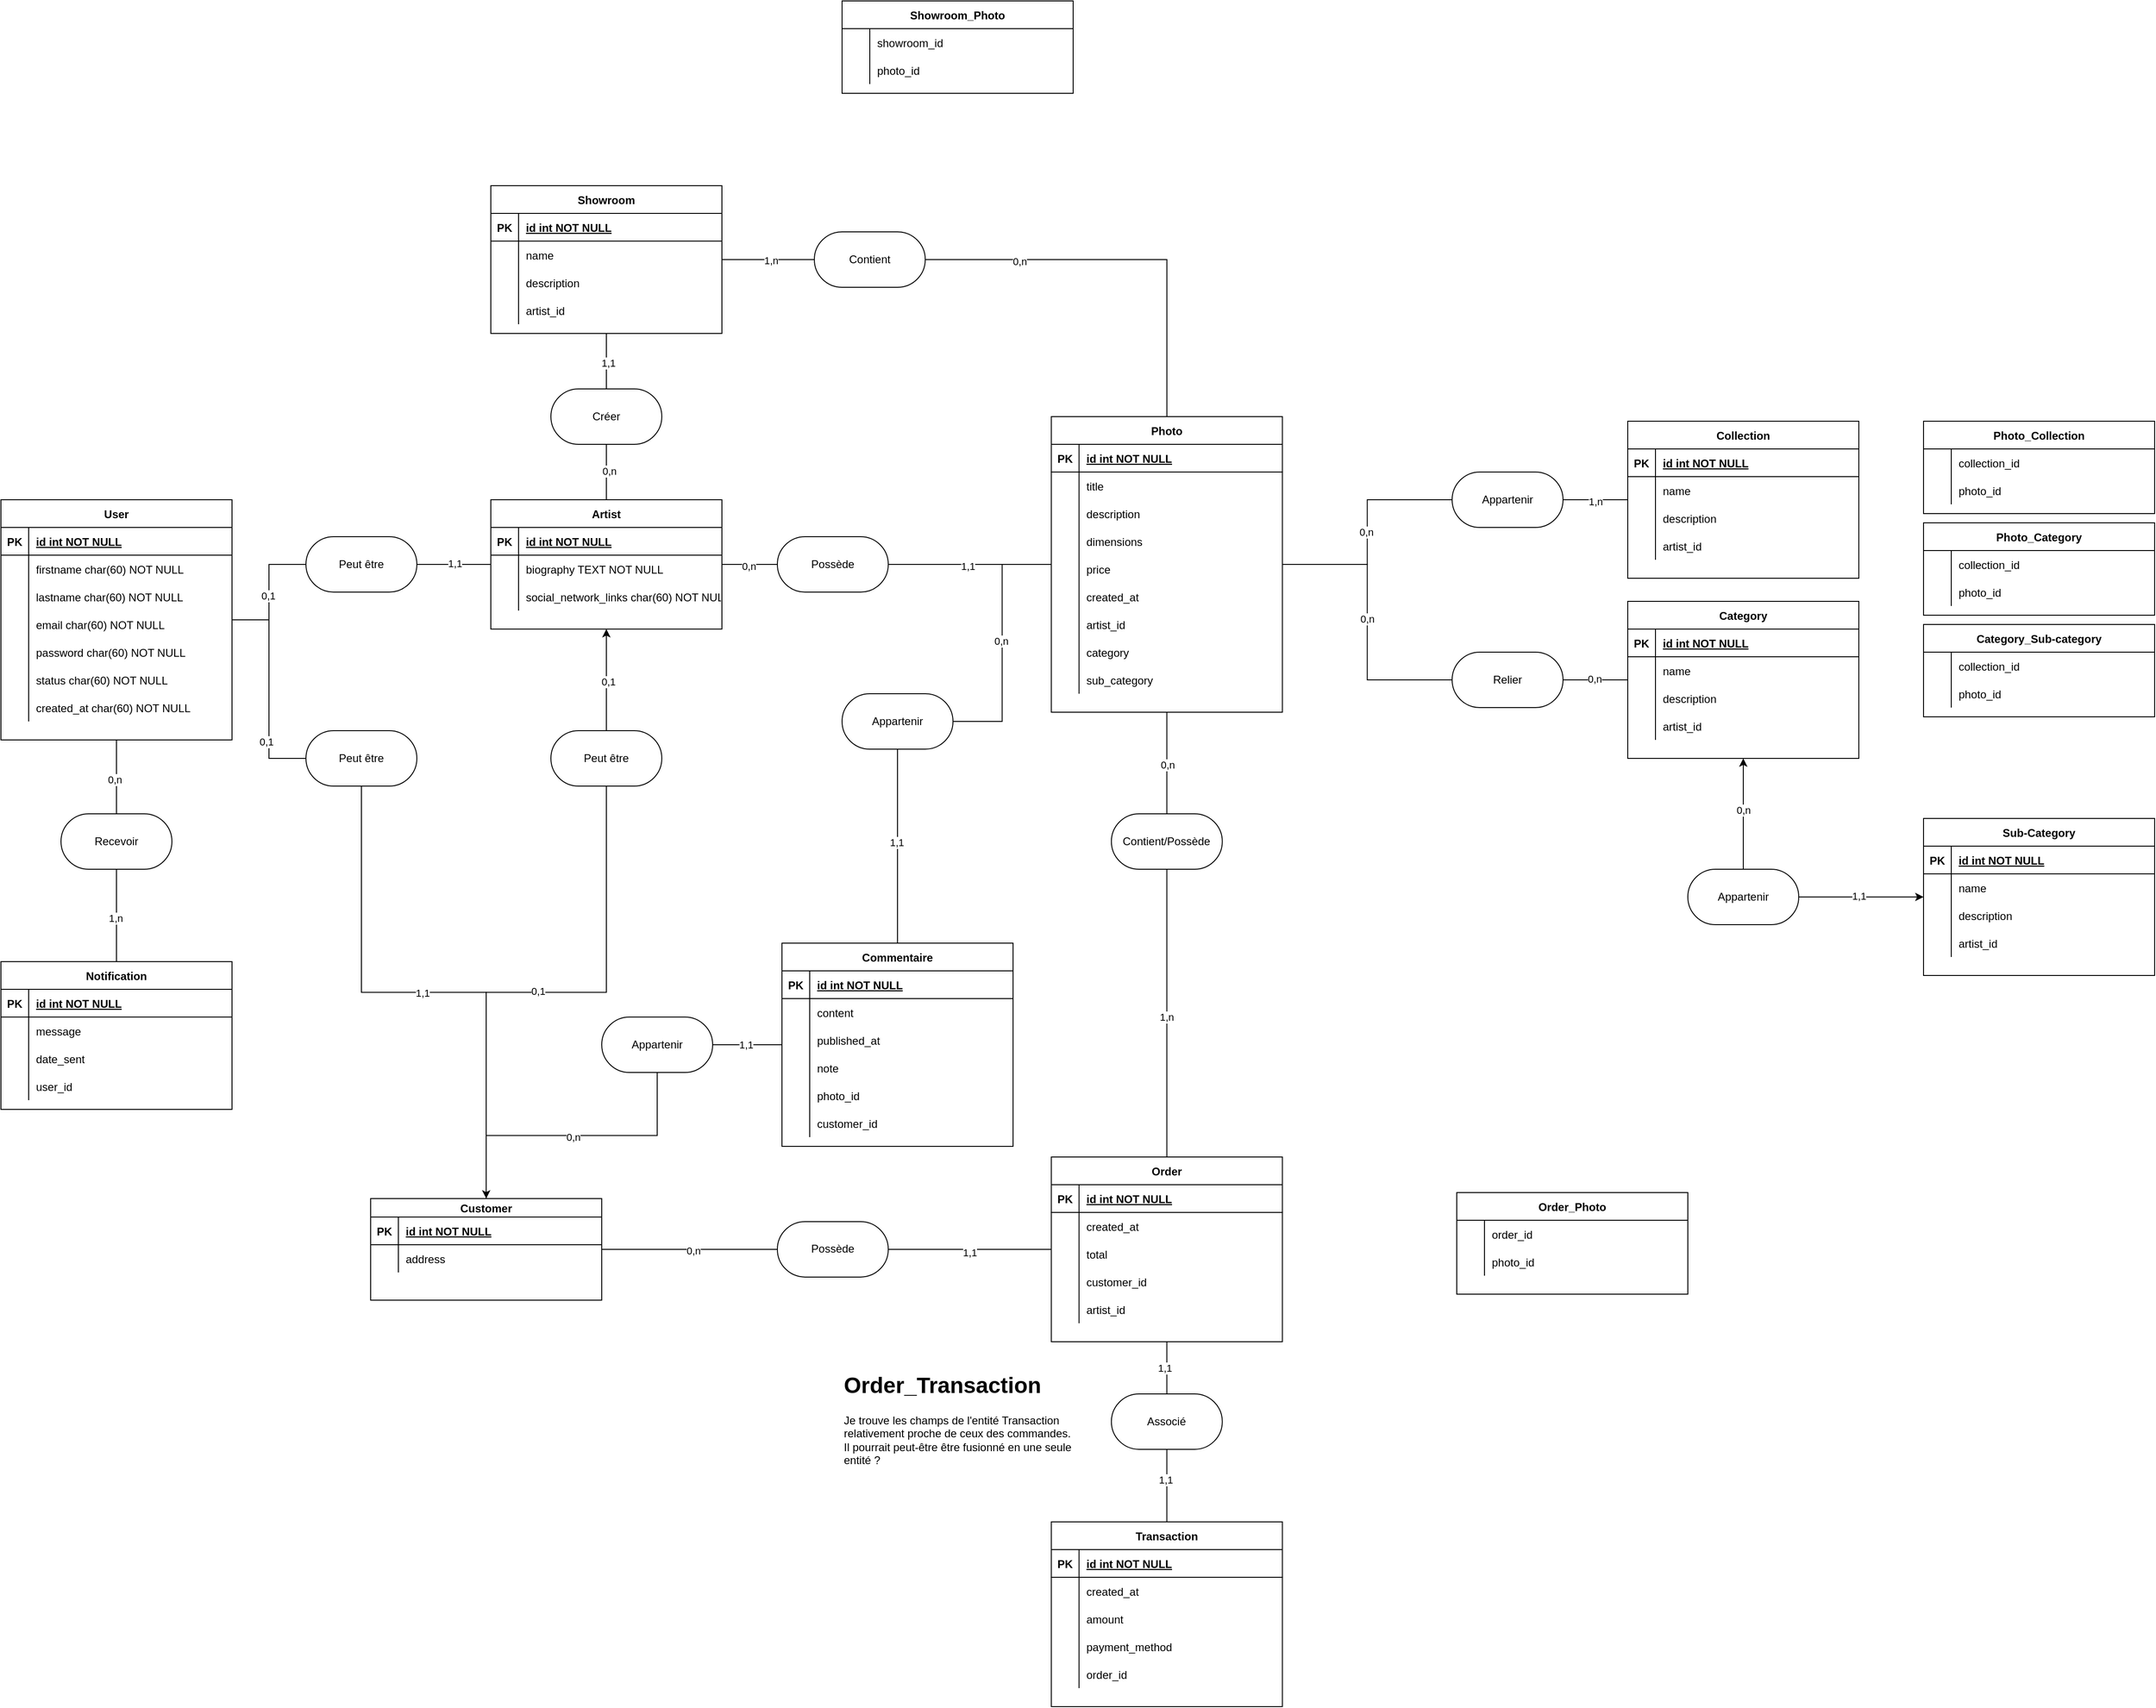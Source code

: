 <mxfile version="24.4.10" type="github">
  <diagram id="R2lEEEUBdFMjLlhIrx00" name="Page-1">
    <mxGraphModel dx="4261" dy="3283" grid="1" gridSize="10" guides="1" tooltips="1" connect="1" arrows="1" fold="1" page="1" pageScale="1" pageWidth="850" pageHeight="1100" math="0" shadow="0" extFonts="Permanent Marker^https://fonts.googleapis.com/css?family=Permanent+Marker">
      <root>
        <mxCell id="0" />
        <mxCell id="1" parent="0" />
        <mxCell id="Ji6-H2UBkkwqV4qPeOlH-210" style="edgeStyle=orthogonalEdgeStyle;rounded=0;orthogonalLoop=1;jettySize=auto;html=1;endArrow=none;endFill=0;" parent="1" source="C-vyLk0tnHw3VtMMgP7b-2" target="Ji6-H2UBkkwqV4qPeOlH-208" edge="1">
          <mxGeometry relative="1" as="geometry" />
        </mxCell>
        <mxCell id="Ji6-H2UBkkwqV4qPeOlH-211" value="1,1" style="edgeLabel;html=1;align=center;verticalAlign=middle;resizable=0;points=[];" parent="Ji6-H2UBkkwqV4qPeOlH-210" vertex="1" connectable="0">
          <mxGeometry x="0.031" y="1" relative="1" as="geometry">
            <mxPoint y="1" as="offset" />
          </mxGeometry>
        </mxCell>
        <mxCell id="C-vyLk0tnHw3VtMMgP7b-2" value="Photo" style="shape=table;startSize=30;container=1;collapsible=1;childLayout=tableLayout;fixedRows=1;rowLines=0;fontStyle=1;align=center;resizeLast=1;" parent="1" vertex="1">
          <mxGeometry x="446.36" y="20" width="250" height="320" as="geometry" />
        </mxCell>
        <mxCell id="C-vyLk0tnHw3VtMMgP7b-3" value="" style="shape=partialRectangle;collapsible=0;dropTarget=0;pointerEvents=0;fillColor=none;points=[[0,0.5],[1,0.5]];portConstraint=eastwest;top=0;left=0;right=0;bottom=1;" parent="C-vyLk0tnHw3VtMMgP7b-2" vertex="1">
          <mxGeometry y="30" width="250" height="30" as="geometry" />
        </mxCell>
        <mxCell id="C-vyLk0tnHw3VtMMgP7b-4" value="PK" style="shape=partialRectangle;overflow=hidden;connectable=0;fillColor=none;top=0;left=0;bottom=0;right=0;fontStyle=1;" parent="C-vyLk0tnHw3VtMMgP7b-3" vertex="1">
          <mxGeometry width="30" height="30" as="geometry">
            <mxRectangle width="30" height="30" as="alternateBounds" />
          </mxGeometry>
        </mxCell>
        <mxCell id="C-vyLk0tnHw3VtMMgP7b-5" value="id int NOT NULL " style="shape=partialRectangle;overflow=hidden;connectable=0;fillColor=none;top=0;left=0;bottom=0;right=0;align=left;spacingLeft=6;fontStyle=5;" parent="C-vyLk0tnHw3VtMMgP7b-3" vertex="1">
          <mxGeometry x="30" width="220" height="30" as="geometry">
            <mxRectangle width="220" height="30" as="alternateBounds" />
          </mxGeometry>
        </mxCell>
        <mxCell id="C-vyLk0tnHw3VtMMgP7b-6" value="" style="shape=partialRectangle;collapsible=0;dropTarget=0;pointerEvents=0;fillColor=none;points=[[0,0.5],[1,0.5]];portConstraint=eastwest;top=0;left=0;right=0;bottom=0;" parent="C-vyLk0tnHw3VtMMgP7b-2" vertex="1">
          <mxGeometry y="60" width="250" height="30" as="geometry" />
        </mxCell>
        <mxCell id="C-vyLk0tnHw3VtMMgP7b-7" value="" style="shape=partialRectangle;overflow=hidden;connectable=0;fillColor=none;top=0;left=0;bottom=0;right=0;" parent="C-vyLk0tnHw3VtMMgP7b-6" vertex="1">
          <mxGeometry width="30" height="30" as="geometry">
            <mxRectangle width="30" height="30" as="alternateBounds" />
          </mxGeometry>
        </mxCell>
        <mxCell id="C-vyLk0tnHw3VtMMgP7b-8" value="title" style="shape=partialRectangle;overflow=hidden;connectable=0;fillColor=none;top=0;left=0;bottom=0;right=0;align=left;spacingLeft=6;" parent="C-vyLk0tnHw3VtMMgP7b-6" vertex="1">
          <mxGeometry x="30" width="220" height="30" as="geometry">
            <mxRectangle width="220" height="30" as="alternateBounds" />
          </mxGeometry>
        </mxCell>
        <mxCell id="C-vyLk0tnHw3VtMMgP7b-9" value="" style="shape=partialRectangle;collapsible=0;dropTarget=0;pointerEvents=0;fillColor=none;points=[[0,0.5],[1,0.5]];portConstraint=eastwest;top=0;left=0;right=0;bottom=0;" parent="C-vyLk0tnHw3VtMMgP7b-2" vertex="1">
          <mxGeometry y="90" width="250" height="30" as="geometry" />
        </mxCell>
        <mxCell id="C-vyLk0tnHw3VtMMgP7b-10" value="" style="shape=partialRectangle;overflow=hidden;connectable=0;fillColor=none;top=0;left=0;bottom=0;right=0;" parent="C-vyLk0tnHw3VtMMgP7b-9" vertex="1">
          <mxGeometry width="30" height="30" as="geometry">
            <mxRectangle width="30" height="30" as="alternateBounds" />
          </mxGeometry>
        </mxCell>
        <mxCell id="C-vyLk0tnHw3VtMMgP7b-11" value="description" style="shape=partialRectangle;overflow=hidden;connectable=0;fillColor=none;top=0;left=0;bottom=0;right=0;align=left;spacingLeft=6;" parent="C-vyLk0tnHw3VtMMgP7b-9" vertex="1">
          <mxGeometry x="30" width="220" height="30" as="geometry">
            <mxRectangle width="220" height="30" as="alternateBounds" />
          </mxGeometry>
        </mxCell>
        <mxCell id="Ji6-H2UBkkwqV4qPeOlH-50" value="" style="shape=partialRectangle;collapsible=0;dropTarget=0;pointerEvents=0;fillColor=none;points=[[0,0.5],[1,0.5]];portConstraint=eastwest;top=0;left=0;right=0;bottom=0;" parent="C-vyLk0tnHw3VtMMgP7b-2" vertex="1">
          <mxGeometry y="120" width="250" height="30" as="geometry" />
        </mxCell>
        <mxCell id="Ji6-H2UBkkwqV4qPeOlH-51" value="" style="shape=partialRectangle;overflow=hidden;connectable=0;fillColor=none;top=0;left=0;bottom=0;right=0;" parent="Ji6-H2UBkkwqV4qPeOlH-50" vertex="1">
          <mxGeometry width="30" height="30" as="geometry">
            <mxRectangle width="30" height="30" as="alternateBounds" />
          </mxGeometry>
        </mxCell>
        <mxCell id="Ji6-H2UBkkwqV4qPeOlH-52" value="dimensions" style="shape=partialRectangle;overflow=hidden;connectable=0;fillColor=none;top=0;left=0;bottom=0;right=0;align=left;spacingLeft=6;" parent="Ji6-H2UBkkwqV4qPeOlH-50" vertex="1">
          <mxGeometry x="30" width="220" height="30" as="geometry">
            <mxRectangle width="220" height="30" as="alternateBounds" />
          </mxGeometry>
        </mxCell>
        <mxCell id="Ji6-H2UBkkwqV4qPeOlH-53" value="" style="shape=partialRectangle;collapsible=0;dropTarget=0;pointerEvents=0;fillColor=none;points=[[0,0.5],[1,0.5]];portConstraint=eastwest;top=0;left=0;right=0;bottom=0;" parent="C-vyLk0tnHw3VtMMgP7b-2" vertex="1">
          <mxGeometry y="150" width="250" height="30" as="geometry" />
        </mxCell>
        <mxCell id="Ji6-H2UBkkwqV4qPeOlH-54" value="" style="shape=partialRectangle;overflow=hidden;connectable=0;fillColor=none;top=0;left=0;bottom=0;right=0;" parent="Ji6-H2UBkkwqV4qPeOlH-53" vertex="1">
          <mxGeometry width="30" height="30" as="geometry">
            <mxRectangle width="30" height="30" as="alternateBounds" />
          </mxGeometry>
        </mxCell>
        <mxCell id="Ji6-H2UBkkwqV4qPeOlH-55" value="price" style="shape=partialRectangle;overflow=hidden;connectable=0;fillColor=none;top=0;left=0;bottom=0;right=0;align=left;spacingLeft=6;" parent="Ji6-H2UBkkwqV4qPeOlH-53" vertex="1">
          <mxGeometry x="30" width="220" height="30" as="geometry">
            <mxRectangle width="220" height="30" as="alternateBounds" />
          </mxGeometry>
        </mxCell>
        <mxCell id="Ji6-H2UBkkwqV4qPeOlH-56" value="" style="shape=partialRectangle;collapsible=0;dropTarget=0;pointerEvents=0;fillColor=none;points=[[0,0.5],[1,0.5]];portConstraint=eastwest;top=0;left=0;right=0;bottom=0;" parent="C-vyLk0tnHw3VtMMgP7b-2" vertex="1">
          <mxGeometry y="180" width="250" height="30" as="geometry" />
        </mxCell>
        <mxCell id="Ji6-H2UBkkwqV4qPeOlH-57" value="" style="shape=partialRectangle;overflow=hidden;connectable=0;fillColor=none;top=0;left=0;bottom=0;right=0;" parent="Ji6-H2UBkkwqV4qPeOlH-56" vertex="1">
          <mxGeometry width="30" height="30" as="geometry">
            <mxRectangle width="30" height="30" as="alternateBounds" />
          </mxGeometry>
        </mxCell>
        <mxCell id="Ji6-H2UBkkwqV4qPeOlH-58" value="created_at" style="shape=partialRectangle;overflow=hidden;connectable=0;fillColor=none;top=0;left=0;bottom=0;right=0;align=left;spacingLeft=6;" parent="Ji6-H2UBkkwqV4qPeOlH-56" vertex="1">
          <mxGeometry x="30" width="220" height="30" as="geometry">
            <mxRectangle width="220" height="30" as="alternateBounds" />
          </mxGeometry>
        </mxCell>
        <mxCell id="Ji6-H2UBkkwqV4qPeOlH-59" value="" style="shape=partialRectangle;collapsible=0;dropTarget=0;pointerEvents=0;fillColor=none;points=[[0,0.5],[1,0.5]];portConstraint=eastwest;top=0;left=0;right=0;bottom=0;" parent="C-vyLk0tnHw3VtMMgP7b-2" vertex="1">
          <mxGeometry y="210" width="250" height="30" as="geometry" />
        </mxCell>
        <mxCell id="Ji6-H2UBkkwqV4qPeOlH-60" value="" style="shape=partialRectangle;overflow=hidden;connectable=0;fillColor=none;top=0;left=0;bottom=0;right=0;" parent="Ji6-H2UBkkwqV4qPeOlH-59" vertex="1">
          <mxGeometry width="30" height="30" as="geometry">
            <mxRectangle width="30" height="30" as="alternateBounds" />
          </mxGeometry>
        </mxCell>
        <mxCell id="Ji6-H2UBkkwqV4qPeOlH-61" value="artist_id" style="shape=partialRectangle;overflow=hidden;connectable=0;fillColor=none;top=0;left=0;bottom=0;right=0;align=left;spacingLeft=6;" parent="Ji6-H2UBkkwqV4qPeOlH-59" vertex="1">
          <mxGeometry x="30" width="220" height="30" as="geometry">
            <mxRectangle width="220" height="30" as="alternateBounds" />
          </mxGeometry>
        </mxCell>
        <mxCell id="Ji6-H2UBkkwqV4qPeOlH-62" value="" style="shape=partialRectangle;collapsible=0;dropTarget=0;pointerEvents=0;fillColor=none;points=[[0,0.5],[1,0.5]];portConstraint=eastwest;top=0;left=0;right=0;bottom=0;" parent="C-vyLk0tnHw3VtMMgP7b-2" vertex="1">
          <mxGeometry y="240" width="250" height="30" as="geometry" />
        </mxCell>
        <mxCell id="Ji6-H2UBkkwqV4qPeOlH-63" value="" style="shape=partialRectangle;overflow=hidden;connectable=0;fillColor=none;top=0;left=0;bottom=0;right=0;" parent="Ji6-H2UBkkwqV4qPeOlH-62" vertex="1">
          <mxGeometry width="30" height="30" as="geometry">
            <mxRectangle width="30" height="30" as="alternateBounds" />
          </mxGeometry>
        </mxCell>
        <mxCell id="Ji6-H2UBkkwqV4qPeOlH-64" value="category" style="shape=partialRectangle;overflow=hidden;connectable=0;fillColor=none;top=0;left=0;bottom=0;right=0;align=left;spacingLeft=6;" parent="Ji6-H2UBkkwqV4qPeOlH-62" vertex="1">
          <mxGeometry x="30" width="220" height="30" as="geometry">
            <mxRectangle width="220" height="30" as="alternateBounds" />
          </mxGeometry>
        </mxCell>
        <mxCell id="Ji6-H2UBkkwqV4qPeOlH-65" value="" style="shape=partialRectangle;collapsible=0;dropTarget=0;pointerEvents=0;fillColor=none;points=[[0,0.5],[1,0.5]];portConstraint=eastwest;top=0;left=0;right=0;bottom=0;" parent="C-vyLk0tnHw3VtMMgP7b-2" vertex="1">
          <mxGeometry y="270" width="250" height="30" as="geometry" />
        </mxCell>
        <mxCell id="Ji6-H2UBkkwqV4qPeOlH-66" value="" style="shape=partialRectangle;overflow=hidden;connectable=0;fillColor=none;top=0;left=0;bottom=0;right=0;" parent="Ji6-H2UBkkwqV4qPeOlH-65" vertex="1">
          <mxGeometry width="30" height="30" as="geometry">
            <mxRectangle width="30" height="30" as="alternateBounds" />
          </mxGeometry>
        </mxCell>
        <mxCell id="Ji6-H2UBkkwqV4qPeOlH-67" value="sub_category" style="shape=partialRectangle;overflow=hidden;connectable=0;fillColor=none;top=0;left=0;bottom=0;right=0;align=left;spacingLeft=6;" parent="Ji6-H2UBkkwqV4qPeOlH-65" vertex="1">
          <mxGeometry x="30" width="220" height="30" as="geometry">
            <mxRectangle width="220" height="30" as="alternateBounds" />
          </mxGeometry>
        </mxCell>
        <mxCell id="C-vyLk0tnHw3VtMMgP7b-13" value="Showroom" style="shape=table;startSize=30;container=1;collapsible=1;childLayout=tableLayout;fixedRows=1;rowLines=0;fontStyle=1;align=center;resizeLast=1;" parent="1" vertex="1">
          <mxGeometry x="-160" y="-230" width="250" height="160" as="geometry" />
        </mxCell>
        <mxCell id="C-vyLk0tnHw3VtMMgP7b-14" value="" style="shape=partialRectangle;collapsible=0;dropTarget=0;pointerEvents=0;fillColor=none;points=[[0,0.5],[1,0.5]];portConstraint=eastwest;top=0;left=0;right=0;bottom=1;" parent="C-vyLk0tnHw3VtMMgP7b-13" vertex="1">
          <mxGeometry y="30" width="250" height="30" as="geometry" />
        </mxCell>
        <mxCell id="C-vyLk0tnHw3VtMMgP7b-15" value="PK" style="shape=partialRectangle;overflow=hidden;connectable=0;fillColor=none;top=0;left=0;bottom=0;right=0;fontStyle=1;" parent="C-vyLk0tnHw3VtMMgP7b-14" vertex="1">
          <mxGeometry width="30" height="30" as="geometry">
            <mxRectangle width="30" height="30" as="alternateBounds" />
          </mxGeometry>
        </mxCell>
        <mxCell id="C-vyLk0tnHw3VtMMgP7b-16" value="id int NOT NULL " style="shape=partialRectangle;overflow=hidden;connectable=0;fillColor=none;top=0;left=0;bottom=0;right=0;align=left;spacingLeft=6;fontStyle=5;" parent="C-vyLk0tnHw3VtMMgP7b-14" vertex="1">
          <mxGeometry x="30" width="220" height="30" as="geometry">
            <mxRectangle width="220" height="30" as="alternateBounds" />
          </mxGeometry>
        </mxCell>
        <mxCell id="C-vyLk0tnHw3VtMMgP7b-17" value="" style="shape=partialRectangle;collapsible=0;dropTarget=0;pointerEvents=0;fillColor=none;points=[[0,0.5],[1,0.5]];portConstraint=eastwest;top=0;left=0;right=0;bottom=0;" parent="C-vyLk0tnHw3VtMMgP7b-13" vertex="1">
          <mxGeometry y="60" width="250" height="30" as="geometry" />
        </mxCell>
        <mxCell id="C-vyLk0tnHw3VtMMgP7b-18" value="" style="shape=partialRectangle;overflow=hidden;connectable=0;fillColor=none;top=0;left=0;bottom=0;right=0;" parent="C-vyLk0tnHw3VtMMgP7b-17" vertex="1">
          <mxGeometry width="30" height="30" as="geometry">
            <mxRectangle width="30" height="30" as="alternateBounds" />
          </mxGeometry>
        </mxCell>
        <mxCell id="C-vyLk0tnHw3VtMMgP7b-19" value="name" style="shape=partialRectangle;overflow=hidden;connectable=0;fillColor=none;top=0;left=0;bottom=0;right=0;align=left;spacingLeft=6;" parent="C-vyLk0tnHw3VtMMgP7b-17" vertex="1">
          <mxGeometry x="30" width="220" height="30" as="geometry">
            <mxRectangle width="220" height="30" as="alternateBounds" />
          </mxGeometry>
        </mxCell>
        <mxCell id="C-vyLk0tnHw3VtMMgP7b-20" value="" style="shape=partialRectangle;collapsible=0;dropTarget=0;pointerEvents=0;fillColor=none;points=[[0,0.5],[1,0.5]];portConstraint=eastwest;top=0;left=0;right=0;bottom=0;" parent="C-vyLk0tnHw3VtMMgP7b-13" vertex="1">
          <mxGeometry y="90" width="250" height="30" as="geometry" />
        </mxCell>
        <mxCell id="C-vyLk0tnHw3VtMMgP7b-21" value="" style="shape=partialRectangle;overflow=hidden;connectable=0;fillColor=none;top=0;left=0;bottom=0;right=0;" parent="C-vyLk0tnHw3VtMMgP7b-20" vertex="1">
          <mxGeometry width="30" height="30" as="geometry">
            <mxRectangle width="30" height="30" as="alternateBounds" />
          </mxGeometry>
        </mxCell>
        <mxCell id="C-vyLk0tnHw3VtMMgP7b-22" value="description" style="shape=partialRectangle;overflow=hidden;connectable=0;fillColor=none;top=0;left=0;bottom=0;right=0;align=left;spacingLeft=6;" parent="C-vyLk0tnHw3VtMMgP7b-20" vertex="1">
          <mxGeometry x="30" width="220" height="30" as="geometry">
            <mxRectangle width="220" height="30" as="alternateBounds" />
          </mxGeometry>
        </mxCell>
        <mxCell id="Ji6-H2UBkkwqV4qPeOlH-145" value="" style="shape=partialRectangle;collapsible=0;dropTarget=0;pointerEvents=0;fillColor=none;points=[[0,0.5],[1,0.5]];portConstraint=eastwest;top=0;left=0;right=0;bottom=0;" parent="C-vyLk0tnHw3VtMMgP7b-13" vertex="1">
          <mxGeometry y="120" width="250" height="30" as="geometry" />
        </mxCell>
        <mxCell id="Ji6-H2UBkkwqV4qPeOlH-146" value="" style="shape=partialRectangle;overflow=hidden;connectable=0;fillColor=none;top=0;left=0;bottom=0;right=0;" parent="Ji6-H2UBkkwqV4qPeOlH-145" vertex="1">
          <mxGeometry width="30" height="30" as="geometry">
            <mxRectangle width="30" height="30" as="alternateBounds" />
          </mxGeometry>
        </mxCell>
        <mxCell id="Ji6-H2UBkkwqV4qPeOlH-147" value="artist_id" style="shape=partialRectangle;overflow=hidden;connectable=0;fillColor=none;top=0;left=0;bottom=0;right=0;align=left;spacingLeft=6;" parent="Ji6-H2UBkkwqV4qPeOlH-145" vertex="1">
          <mxGeometry x="30" width="220" height="30" as="geometry">
            <mxRectangle width="220" height="30" as="alternateBounds" />
          </mxGeometry>
        </mxCell>
        <mxCell id="Ji6-H2UBkkwqV4qPeOlH-200" style="edgeStyle=orthogonalEdgeStyle;rounded=0;orthogonalLoop=1;jettySize=auto;html=1;endArrow=none;endFill=0;" parent="1" source="C-vyLk0tnHw3VtMMgP7b-23" target="Ji6-H2UBkkwqV4qPeOlH-194" edge="1">
          <mxGeometry relative="1" as="geometry" />
        </mxCell>
        <mxCell id="Ji6-H2UBkkwqV4qPeOlH-207" value="0,1" style="edgeLabel;html=1;align=center;verticalAlign=middle;resizable=0;points=[];" parent="Ji6-H2UBkkwqV4qPeOlH-200" vertex="1" connectable="0">
          <mxGeometry x="-0.052" y="1" relative="1" as="geometry">
            <mxPoint as="offset" />
          </mxGeometry>
        </mxCell>
        <mxCell id="Ji6-H2UBkkwqV4qPeOlH-204" style="edgeStyle=orthogonalEdgeStyle;rounded=0;orthogonalLoop=1;jettySize=auto;html=1;endArrow=none;endFill=0;" parent="1" source="C-vyLk0tnHw3VtMMgP7b-23" target="Ji6-H2UBkkwqV4qPeOlH-195" edge="1">
          <mxGeometry relative="1" as="geometry" />
        </mxCell>
        <mxCell id="Ji6-H2UBkkwqV4qPeOlH-206" value="0,1" style="edgeLabel;html=1;align=center;verticalAlign=middle;resizable=0;points=[];" parent="Ji6-H2UBkkwqV4qPeOlH-204" vertex="1" connectable="0">
          <mxGeometry x="0.494" y="-3" relative="1" as="geometry">
            <mxPoint as="offset" />
          </mxGeometry>
        </mxCell>
        <mxCell id="C-vyLk0tnHw3VtMMgP7b-23" value="User" style="shape=table;startSize=30;container=1;collapsible=1;childLayout=tableLayout;fixedRows=1;rowLines=0;fontStyle=1;align=center;resizeLast=1;" parent="1" vertex="1">
          <mxGeometry x="-690" y="110" width="250" height="260" as="geometry" />
        </mxCell>
        <mxCell id="C-vyLk0tnHw3VtMMgP7b-24" value="" style="shape=partialRectangle;collapsible=0;dropTarget=0;pointerEvents=0;fillColor=none;points=[[0,0.5],[1,0.5]];portConstraint=eastwest;top=0;left=0;right=0;bottom=1;" parent="C-vyLk0tnHw3VtMMgP7b-23" vertex="1">
          <mxGeometry y="30" width="250" height="30" as="geometry" />
        </mxCell>
        <mxCell id="C-vyLk0tnHw3VtMMgP7b-25" value="PK" style="shape=partialRectangle;overflow=hidden;connectable=0;fillColor=none;top=0;left=0;bottom=0;right=0;fontStyle=1;" parent="C-vyLk0tnHw3VtMMgP7b-24" vertex="1">
          <mxGeometry width="30" height="30" as="geometry">
            <mxRectangle width="30" height="30" as="alternateBounds" />
          </mxGeometry>
        </mxCell>
        <mxCell id="C-vyLk0tnHw3VtMMgP7b-26" value="id int NOT NULL " style="shape=partialRectangle;overflow=hidden;connectable=0;fillColor=none;top=0;left=0;bottom=0;right=0;align=left;spacingLeft=6;fontStyle=5;" parent="C-vyLk0tnHw3VtMMgP7b-24" vertex="1">
          <mxGeometry x="30" width="220" height="30" as="geometry">
            <mxRectangle width="220" height="30" as="alternateBounds" />
          </mxGeometry>
        </mxCell>
        <mxCell id="C-vyLk0tnHw3VtMMgP7b-27" value="" style="shape=partialRectangle;collapsible=0;dropTarget=0;pointerEvents=0;fillColor=none;points=[[0,0.5],[1,0.5]];portConstraint=eastwest;top=0;left=0;right=0;bottom=0;" parent="C-vyLk0tnHw3VtMMgP7b-23" vertex="1">
          <mxGeometry y="60" width="250" height="30" as="geometry" />
        </mxCell>
        <mxCell id="C-vyLk0tnHw3VtMMgP7b-28" value="" style="shape=partialRectangle;overflow=hidden;connectable=0;fillColor=none;top=0;left=0;bottom=0;right=0;" parent="C-vyLk0tnHw3VtMMgP7b-27" vertex="1">
          <mxGeometry width="30" height="30" as="geometry">
            <mxRectangle width="30" height="30" as="alternateBounds" />
          </mxGeometry>
        </mxCell>
        <mxCell id="C-vyLk0tnHw3VtMMgP7b-29" value="firstname char(60) NOT NULL" style="shape=partialRectangle;overflow=hidden;connectable=0;fillColor=none;top=0;left=0;bottom=0;right=0;align=left;spacingLeft=6;" parent="C-vyLk0tnHw3VtMMgP7b-27" vertex="1">
          <mxGeometry x="30" width="220" height="30" as="geometry">
            <mxRectangle width="220" height="30" as="alternateBounds" />
          </mxGeometry>
        </mxCell>
        <mxCell id="Ji6-H2UBkkwqV4qPeOlH-28" value="" style="shape=partialRectangle;collapsible=0;dropTarget=0;pointerEvents=0;fillColor=none;points=[[0,0.5],[1,0.5]];portConstraint=eastwest;top=0;left=0;right=0;bottom=0;" parent="C-vyLk0tnHw3VtMMgP7b-23" vertex="1">
          <mxGeometry y="90" width="250" height="30" as="geometry" />
        </mxCell>
        <mxCell id="Ji6-H2UBkkwqV4qPeOlH-29" value="" style="shape=partialRectangle;overflow=hidden;connectable=0;fillColor=none;top=0;left=0;bottom=0;right=0;" parent="Ji6-H2UBkkwqV4qPeOlH-28" vertex="1">
          <mxGeometry width="30" height="30" as="geometry">
            <mxRectangle width="30" height="30" as="alternateBounds" />
          </mxGeometry>
        </mxCell>
        <mxCell id="Ji6-H2UBkkwqV4qPeOlH-30" value="lastname char(60) NOT NULL" style="shape=partialRectangle;overflow=hidden;connectable=0;fillColor=none;top=0;left=0;bottom=0;right=0;align=left;spacingLeft=6;" parent="Ji6-H2UBkkwqV4qPeOlH-28" vertex="1">
          <mxGeometry x="30" width="220" height="30" as="geometry">
            <mxRectangle width="220" height="30" as="alternateBounds" />
          </mxGeometry>
        </mxCell>
        <mxCell id="Ji6-H2UBkkwqV4qPeOlH-1" value="" style="shape=partialRectangle;collapsible=0;dropTarget=0;pointerEvents=0;fillColor=none;points=[[0,0.5],[1,0.5]];portConstraint=eastwest;top=0;left=0;right=0;bottom=0;" parent="C-vyLk0tnHw3VtMMgP7b-23" vertex="1">
          <mxGeometry y="120" width="250" height="30" as="geometry" />
        </mxCell>
        <mxCell id="Ji6-H2UBkkwqV4qPeOlH-2" value="" style="shape=partialRectangle;overflow=hidden;connectable=0;fillColor=none;top=0;left=0;bottom=0;right=0;" parent="Ji6-H2UBkkwqV4qPeOlH-1" vertex="1">
          <mxGeometry width="30" height="30" as="geometry">
            <mxRectangle width="30" height="30" as="alternateBounds" />
          </mxGeometry>
        </mxCell>
        <mxCell id="Ji6-H2UBkkwqV4qPeOlH-3" value="email char(60) NOT NULL" style="shape=partialRectangle;overflow=hidden;connectable=0;fillColor=none;top=0;left=0;bottom=0;right=0;align=left;spacingLeft=6;" parent="Ji6-H2UBkkwqV4qPeOlH-1" vertex="1">
          <mxGeometry x="30" width="220" height="30" as="geometry">
            <mxRectangle width="220" height="30" as="alternateBounds" />
          </mxGeometry>
        </mxCell>
        <mxCell id="Ji6-H2UBkkwqV4qPeOlH-31" value="" style="shape=partialRectangle;collapsible=0;dropTarget=0;pointerEvents=0;fillColor=none;points=[[0,0.5],[1,0.5]];portConstraint=eastwest;top=0;left=0;right=0;bottom=0;" parent="C-vyLk0tnHw3VtMMgP7b-23" vertex="1">
          <mxGeometry y="150" width="250" height="30" as="geometry" />
        </mxCell>
        <mxCell id="Ji6-H2UBkkwqV4qPeOlH-32" value="" style="shape=partialRectangle;overflow=hidden;connectable=0;fillColor=none;top=0;left=0;bottom=0;right=0;" parent="Ji6-H2UBkkwqV4qPeOlH-31" vertex="1">
          <mxGeometry width="30" height="30" as="geometry">
            <mxRectangle width="30" height="30" as="alternateBounds" />
          </mxGeometry>
        </mxCell>
        <mxCell id="Ji6-H2UBkkwqV4qPeOlH-33" value="password char(60) NOT NULL" style="shape=partialRectangle;overflow=hidden;connectable=0;fillColor=none;top=0;left=0;bottom=0;right=0;align=left;spacingLeft=6;" parent="Ji6-H2UBkkwqV4qPeOlH-31" vertex="1">
          <mxGeometry x="30" width="220" height="30" as="geometry">
            <mxRectangle width="220" height="30" as="alternateBounds" />
          </mxGeometry>
        </mxCell>
        <mxCell id="Ji6-H2UBkkwqV4qPeOlH-37" value="" style="shape=partialRectangle;collapsible=0;dropTarget=0;pointerEvents=0;fillColor=none;points=[[0,0.5],[1,0.5]];portConstraint=eastwest;top=0;left=0;right=0;bottom=0;" parent="C-vyLk0tnHw3VtMMgP7b-23" vertex="1">
          <mxGeometry y="180" width="250" height="30" as="geometry" />
        </mxCell>
        <mxCell id="Ji6-H2UBkkwqV4qPeOlH-38" value="" style="shape=partialRectangle;overflow=hidden;connectable=0;fillColor=none;top=0;left=0;bottom=0;right=0;" parent="Ji6-H2UBkkwqV4qPeOlH-37" vertex="1">
          <mxGeometry width="30" height="30" as="geometry">
            <mxRectangle width="30" height="30" as="alternateBounds" />
          </mxGeometry>
        </mxCell>
        <mxCell id="Ji6-H2UBkkwqV4qPeOlH-39" value="status char(60) NOT NULL" style="shape=partialRectangle;overflow=hidden;connectable=0;fillColor=none;top=0;left=0;bottom=0;right=0;align=left;spacingLeft=6;" parent="Ji6-H2UBkkwqV4qPeOlH-37" vertex="1">
          <mxGeometry x="30" width="220" height="30" as="geometry">
            <mxRectangle width="220" height="30" as="alternateBounds" />
          </mxGeometry>
        </mxCell>
        <mxCell id="Ji6-H2UBkkwqV4qPeOlH-34" value="" style="shape=partialRectangle;collapsible=0;dropTarget=0;pointerEvents=0;fillColor=none;points=[[0,0.5],[1,0.5]];portConstraint=eastwest;top=0;left=0;right=0;bottom=0;" parent="C-vyLk0tnHw3VtMMgP7b-23" vertex="1">
          <mxGeometry y="210" width="250" height="30" as="geometry" />
        </mxCell>
        <mxCell id="Ji6-H2UBkkwqV4qPeOlH-35" value="" style="shape=partialRectangle;overflow=hidden;connectable=0;fillColor=none;top=0;left=0;bottom=0;right=0;" parent="Ji6-H2UBkkwqV4qPeOlH-34" vertex="1">
          <mxGeometry width="30" height="30" as="geometry">
            <mxRectangle width="30" height="30" as="alternateBounds" />
          </mxGeometry>
        </mxCell>
        <mxCell id="Ji6-H2UBkkwqV4qPeOlH-36" value="created_at char(60) NOT NULL" style="shape=partialRectangle;overflow=hidden;connectable=0;fillColor=none;top=0;left=0;bottom=0;right=0;align=left;spacingLeft=6;" parent="Ji6-H2UBkkwqV4qPeOlH-34" vertex="1">
          <mxGeometry x="30" width="220" height="30" as="geometry">
            <mxRectangle width="220" height="30" as="alternateBounds" />
          </mxGeometry>
        </mxCell>
        <mxCell id="Ji6-H2UBkkwqV4qPeOlH-5" value="Collection" style="shape=table;startSize=30;container=1;collapsible=1;childLayout=tableLayout;fixedRows=1;rowLines=0;fontStyle=1;align=center;resizeLast=1;" parent="1" vertex="1">
          <mxGeometry x="1070" y="25" width="250" height="170" as="geometry" />
        </mxCell>
        <mxCell id="Ji6-H2UBkkwqV4qPeOlH-6" value="" style="shape=partialRectangle;collapsible=0;dropTarget=0;pointerEvents=0;fillColor=none;points=[[0,0.5],[1,0.5]];portConstraint=eastwest;top=0;left=0;right=0;bottom=1;" parent="Ji6-H2UBkkwqV4qPeOlH-5" vertex="1">
          <mxGeometry y="30" width="250" height="30" as="geometry" />
        </mxCell>
        <mxCell id="Ji6-H2UBkkwqV4qPeOlH-7" value="PK" style="shape=partialRectangle;overflow=hidden;connectable=0;fillColor=none;top=0;left=0;bottom=0;right=0;fontStyle=1;" parent="Ji6-H2UBkkwqV4qPeOlH-6" vertex="1">
          <mxGeometry width="30" height="30" as="geometry">
            <mxRectangle width="30" height="30" as="alternateBounds" />
          </mxGeometry>
        </mxCell>
        <mxCell id="Ji6-H2UBkkwqV4qPeOlH-8" value="id int NOT NULL " style="shape=partialRectangle;overflow=hidden;connectable=0;fillColor=none;top=0;left=0;bottom=0;right=0;align=left;spacingLeft=6;fontStyle=5;" parent="Ji6-H2UBkkwqV4qPeOlH-6" vertex="1">
          <mxGeometry x="30" width="220" height="30" as="geometry">
            <mxRectangle width="220" height="30" as="alternateBounds" />
          </mxGeometry>
        </mxCell>
        <mxCell id="Ji6-H2UBkkwqV4qPeOlH-9" value="" style="shape=partialRectangle;collapsible=0;dropTarget=0;pointerEvents=0;fillColor=none;points=[[0,0.5],[1,0.5]];portConstraint=eastwest;top=0;left=0;right=0;bottom=0;" parent="Ji6-H2UBkkwqV4qPeOlH-5" vertex="1">
          <mxGeometry y="60" width="250" height="30" as="geometry" />
        </mxCell>
        <mxCell id="Ji6-H2UBkkwqV4qPeOlH-10" value="" style="shape=partialRectangle;overflow=hidden;connectable=0;fillColor=none;top=0;left=0;bottom=0;right=0;" parent="Ji6-H2UBkkwqV4qPeOlH-9" vertex="1">
          <mxGeometry width="30" height="30" as="geometry">
            <mxRectangle width="30" height="30" as="alternateBounds" />
          </mxGeometry>
        </mxCell>
        <mxCell id="Ji6-H2UBkkwqV4qPeOlH-11" value="name" style="shape=partialRectangle;overflow=hidden;connectable=0;fillColor=none;top=0;left=0;bottom=0;right=0;align=left;spacingLeft=6;" parent="Ji6-H2UBkkwqV4qPeOlH-9" vertex="1">
          <mxGeometry x="30" width="220" height="30" as="geometry">
            <mxRectangle width="220" height="30" as="alternateBounds" />
          </mxGeometry>
        </mxCell>
        <mxCell id="Ji6-H2UBkkwqV4qPeOlH-68" value="" style="shape=partialRectangle;collapsible=0;dropTarget=0;pointerEvents=0;fillColor=none;points=[[0,0.5],[1,0.5]];portConstraint=eastwest;top=0;left=0;right=0;bottom=0;" parent="Ji6-H2UBkkwqV4qPeOlH-5" vertex="1">
          <mxGeometry y="90" width="250" height="30" as="geometry" />
        </mxCell>
        <mxCell id="Ji6-H2UBkkwqV4qPeOlH-69" value="" style="shape=partialRectangle;overflow=hidden;connectable=0;fillColor=none;top=0;left=0;bottom=0;right=0;" parent="Ji6-H2UBkkwqV4qPeOlH-68" vertex="1">
          <mxGeometry width="30" height="30" as="geometry">
            <mxRectangle width="30" height="30" as="alternateBounds" />
          </mxGeometry>
        </mxCell>
        <mxCell id="Ji6-H2UBkkwqV4qPeOlH-70" value="description" style="shape=partialRectangle;overflow=hidden;connectable=0;fillColor=none;top=0;left=0;bottom=0;right=0;align=left;spacingLeft=6;" parent="Ji6-H2UBkkwqV4qPeOlH-68" vertex="1">
          <mxGeometry x="30" width="220" height="30" as="geometry">
            <mxRectangle width="220" height="30" as="alternateBounds" />
          </mxGeometry>
        </mxCell>
        <mxCell id="Ji6-H2UBkkwqV4qPeOlH-71" value="" style="shape=partialRectangle;collapsible=0;dropTarget=0;pointerEvents=0;fillColor=none;points=[[0,0.5],[1,0.5]];portConstraint=eastwest;top=0;left=0;right=0;bottom=0;" parent="Ji6-H2UBkkwqV4qPeOlH-5" vertex="1">
          <mxGeometry y="120" width="250" height="30" as="geometry" />
        </mxCell>
        <mxCell id="Ji6-H2UBkkwqV4qPeOlH-72" value="" style="shape=partialRectangle;overflow=hidden;connectable=0;fillColor=none;top=0;left=0;bottom=0;right=0;" parent="Ji6-H2UBkkwqV4qPeOlH-71" vertex="1">
          <mxGeometry width="30" height="30" as="geometry">
            <mxRectangle width="30" height="30" as="alternateBounds" />
          </mxGeometry>
        </mxCell>
        <mxCell id="Ji6-H2UBkkwqV4qPeOlH-73" value="artist_id" style="shape=partialRectangle;overflow=hidden;connectable=0;fillColor=none;top=0;left=0;bottom=0;right=0;align=left;spacingLeft=6;" parent="Ji6-H2UBkkwqV4qPeOlH-71" vertex="1">
          <mxGeometry x="30" width="220" height="30" as="geometry">
            <mxRectangle width="220" height="30" as="alternateBounds" />
          </mxGeometry>
        </mxCell>
        <mxCell id="Ji6-H2UBkkwqV4qPeOlH-199" style="edgeStyle=orthogonalEdgeStyle;rounded=0;orthogonalLoop=1;jettySize=auto;html=1;strokeColor=default;endArrow=none;endFill=0;" parent="1" source="Ji6-H2UBkkwqV4qPeOlH-15" target="Ji6-H2UBkkwqV4qPeOlH-194" edge="1">
          <mxGeometry relative="1" as="geometry" />
        </mxCell>
        <mxCell id="Ji6-H2UBkkwqV4qPeOlH-202" value="1,1" style="edgeLabel;html=1;align=center;verticalAlign=middle;resizable=0;points=[];" parent="Ji6-H2UBkkwqV4qPeOlH-199" vertex="1" connectable="0">
          <mxGeometry x="-0.009" y="-1" relative="1" as="geometry">
            <mxPoint as="offset" />
          </mxGeometry>
        </mxCell>
        <mxCell id="Ji6-H2UBkkwqV4qPeOlH-209" style="edgeStyle=orthogonalEdgeStyle;rounded=0;orthogonalLoop=1;jettySize=auto;html=1;endArrow=none;endFill=0;" parent="1" source="Ji6-H2UBkkwqV4qPeOlH-15" target="Ji6-H2UBkkwqV4qPeOlH-208" edge="1">
          <mxGeometry relative="1" as="geometry" />
        </mxCell>
        <mxCell id="Ji6-H2UBkkwqV4qPeOlH-212" value="0,n" style="edgeLabel;html=1;align=center;verticalAlign=middle;resizable=0;points=[];" parent="Ji6-H2UBkkwqV4qPeOlH-209" vertex="1" connectable="0">
          <mxGeometry x="-0.033" y="-1" relative="1" as="geometry">
            <mxPoint y="1" as="offset" />
          </mxGeometry>
        </mxCell>
        <mxCell id="Ji6-H2UBkkwqV4qPeOlH-15" value="Artist" style="shape=table;startSize=30;container=1;collapsible=1;childLayout=tableLayout;fixedRows=1;rowLines=0;fontStyle=1;align=center;resizeLast=1;" parent="1" vertex="1">
          <mxGeometry x="-160" y="110" width="250" height="140" as="geometry" />
        </mxCell>
        <mxCell id="Ji6-H2UBkkwqV4qPeOlH-16" value="" style="shape=partialRectangle;collapsible=0;dropTarget=0;pointerEvents=0;fillColor=none;points=[[0,0.5],[1,0.5]];portConstraint=eastwest;top=0;left=0;right=0;bottom=1;" parent="Ji6-H2UBkkwqV4qPeOlH-15" vertex="1">
          <mxGeometry y="30" width="250" height="30" as="geometry" />
        </mxCell>
        <mxCell id="Ji6-H2UBkkwqV4qPeOlH-17" value="PK" style="shape=partialRectangle;overflow=hidden;connectable=0;fillColor=none;top=0;left=0;bottom=0;right=0;fontStyle=1;" parent="Ji6-H2UBkkwqV4qPeOlH-16" vertex="1">
          <mxGeometry width="30" height="30" as="geometry">
            <mxRectangle width="30" height="30" as="alternateBounds" />
          </mxGeometry>
        </mxCell>
        <mxCell id="Ji6-H2UBkkwqV4qPeOlH-18" value="id int NOT NULL " style="shape=partialRectangle;overflow=hidden;connectable=0;fillColor=none;top=0;left=0;bottom=0;right=0;align=left;spacingLeft=6;fontStyle=5;" parent="Ji6-H2UBkkwqV4qPeOlH-16" vertex="1">
          <mxGeometry x="30" width="220" height="30" as="geometry">
            <mxRectangle width="220" height="30" as="alternateBounds" />
          </mxGeometry>
        </mxCell>
        <mxCell id="Ji6-H2UBkkwqV4qPeOlH-19" value="" style="shape=partialRectangle;collapsible=0;dropTarget=0;pointerEvents=0;fillColor=none;points=[[0,0.5],[1,0.5]];portConstraint=eastwest;top=0;left=0;right=0;bottom=0;" parent="Ji6-H2UBkkwqV4qPeOlH-15" vertex="1">
          <mxGeometry y="60" width="250" height="30" as="geometry" />
        </mxCell>
        <mxCell id="Ji6-H2UBkkwqV4qPeOlH-20" value="" style="shape=partialRectangle;overflow=hidden;connectable=0;fillColor=none;top=0;left=0;bottom=0;right=0;" parent="Ji6-H2UBkkwqV4qPeOlH-19" vertex="1">
          <mxGeometry width="30" height="30" as="geometry">
            <mxRectangle width="30" height="30" as="alternateBounds" />
          </mxGeometry>
        </mxCell>
        <mxCell id="Ji6-H2UBkkwqV4qPeOlH-21" value="biography TEXT NOT NULL" style="shape=partialRectangle;overflow=hidden;connectable=0;fillColor=none;top=0;left=0;bottom=0;right=0;align=left;spacingLeft=6;" parent="Ji6-H2UBkkwqV4qPeOlH-19" vertex="1">
          <mxGeometry x="30" width="220" height="30" as="geometry">
            <mxRectangle width="220" height="30" as="alternateBounds" />
          </mxGeometry>
        </mxCell>
        <mxCell id="Ji6-H2UBkkwqV4qPeOlH-22" value="" style="shape=partialRectangle;collapsible=0;dropTarget=0;pointerEvents=0;fillColor=none;points=[[0,0.5],[1,0.5]];portConstraint=eastwest;top=0;left=0;right=0;bottom=0;" parent="Ji6-H2UBkkwqV4qPeOlH-15" vertex="1">
          <mxGeometry y="90" width="250" height="30" as="geometry" />
        </mxCell>
        <mxCell id="Ji6-H2UBkkwqV4qPeOlH-23" value="" style="shape=partialRectangle;overflow=hidden;connectable=0;fillColor=none;top=0;left=0;bottom=0;right=0;" parent="Ji6-H2UBkkwqV4qPeOlH-22" vertex="1">
          <mxGeometry width="30" height="30" as="geometry">
            <mxRectangle width="30" height="30" as="alternateBounds" />
          </mxGeometry>
        </mxCell>
        <mxCell id="Ji6-H2UBkkwqV4qPeOlH-24" value="social_network_links char(60) NOT NULL" style="shape=partialRectangle;overflow=hidden;connectable=0;fillColor=none;top=0;left=0;bottom=0;right=0;align=left;spacingLeft=6;" parent="Ji6-H2UBkkwqV4qPeOlH-22" vertex="1">
          <mxGeometry x="30" width="220" height="30" as="geometry">
            <mxRectangle width="220" height="30" as="alternateBounds" />
          </mxGeometry>
        </mxCell>
        <mxCell id="Ji6-H2UBkkwqV4qPeOlH-203" style="edgeStyle=orthogonalEdgeStyle;rounded=0;orthogonalLoop=1;jettySize=auto;html=1;endArrow=none;endFill=0;" parent="1" source="Ji6-H2UBkkwqV4qPeOlH-40" target="Ji6-H2UBkkwqV4qPeOlH-195" edge="1">
          <mxGeometry relative="1" as="geometry" />
        </mxCell>
        <mxCell id="Ji6-H2UBkkwqV4qPeOlH-205" value="1,1" style="edgeLabel;html=1;align=center;verticalAlign=middle;resizable=0;points=[];" parent="Ji6-H2UBkkwqV4qPeOlH-203" vertex="1" connectable="0">
          <mxGeometry x="0.005" relative="1" as="geometry">
            <mxPoint as="offset" />
          </mxGeometry>
        </mxCell>
        <mxCell id="Ji6-H2UBkkwqV4qPeOlH-40" value="Customer" style="shape=table;startSize=20;container=1;collapsible=1;childLayout=tableLayout;fixedRows=1;rowLines=0;fontStyle=1;align=center;resizeLast=1;" parent="1" vertex="1">
          <mxGeometry x="-290" y="866.45" width="250" height="110" as="geometry" />
        </mxCell>
        <mxCell id="Ji6-H2UBkkwqV4qPeOlH-41" value="" style="shape=partialRectangle;collapsible=0;dropTarget=0;pointerEvents=0;fillColor=none;points=[[0,0.5],[1,0.5]];portConstraint=eastwest;top=0;left=0;right=0;bottom=1;" parent="Ji6-H2UBkkwqV4qPeOlH-40" vertex="1">
          <mxGeometry y="20" width="250" height="30" as="geometry" />
        </mxCell>
        <mxCell id="Ji6-H2UBkkwqV4qPeOlH-42" value="PK" style="shape=partialRectangle;overflow=hidden;connectable=0;fillColor=none;top=0;left=0;bottom=0;right=0;fontStyle=1;" parent="Ji6-H2UBkkwqV4qPeOlH-41" vertex="1">
          <mxGeometry width="30" height="30" as="geometry">
            <mxRectangle width="30" height="30" as="alternateBounds" />
          </mxGeometry>
        </mxCell>
        <mxCell id="Ji6-H2UBkkwqV4qPeOlH-43" value="id int NOT NULL " style="shape=partialRectangle;overflow=hidden;connectable=0;fillColor=none;top=0;left=0;bottom=0;right=0;align=left;spacingLeft=6;fontStyle=5;" parent="Ji6-H2UBkkwqV4qPeOlH-41" vertex="1">
          <mxGeometry x="30" width="220" height="30" as="geometry">
            <mxRectangle width="220" height="30" as="alternateBounds" />
          </mxGeometry>
        </mxCell>
        <mxCell id="Ji6-H2UBkkwqV4qPeOlH-44" value="" style="shape=partialRectangle;collapsible=0;dropTarget=0;pointerEvents=0;fillColor=none;points=[[0,0.5],[1,0.5]];portConstraint=eastwest;top=0;left=0;right=0;bottom=0;" parent="Ji6-H2UBkkwqV4qPeOlH-40" vertex="1">
          <mxGeometry y="50" width="250" height="30" as="geometry" />
        </mxCell>
        <mxCell id="Ji6-H2UBkkwqV4qPeOlH-45" value="" style="shape=partialRectangle;overflow=hidden;connectable=0;fillColor=none;top=0;left=0;bottom=0;right=0;" parent="Ji6-H2UBkkwqV4qPeOlH-44" vertex="1">
          <mxGeometry width="30" height="30" as="geometry">
            <mxRectangle width="30" height="30" as="alternateBounds" />
          </mxGeometry>
        </mxCell>
        <mxCell id="Ji6-H2UBkkwqV4qPeOlH-46" value="address" style="shape=partialRectangle;overflow=hidden;connectable=0;fillColor=none;top=0;left=0;bottom=0;right=0;align=left;spacingLeft=6;" parent="Ji6-H2UBkkwqV4qPeOlH-44" vertex="1">
          <mxGeometry x="30" width="220" height="30" as="geometry">
            <mxRectangle width="220" height="30" as="alternateBounds" />
          </mxGeometry>
        </mxCell>
        <mxCell id="Ji6-H2UBkkwqV4qPeOlH-74" value="Photo_Collection" style="shape=table;startSize=30;container=1;collapsible=1;childLayout=tableLayout;fixedRows=1;rowLines=0;fontStyle=1;align=center;resizeLast=1;" parent="1" vertex="1">
          <mxGeometry x="1390" y="25" width="250" height="100" as="geometry" />
        </mxCell>
        <mxCell id="Ji6-H2UBkkwqV4qPeOlH-78" value="" style="shape=partialRectangle;collapsible=0;dropTarget=0;pointerEvents=0;fillColor=none;points=[[0,0.5],[1,0.5]];portConstraint=eastwest;top=0;left=0;right=0;bottom=0;" parent="Ji6-H2UBkkwqV4qPeOlH-74" vertex="1">
          <mxGeometry y="30" width="250" height="30" as="geometry" />
        </mxCell>
        <mxCell id="Ji6-H2UBkkwqV4qPeOlH-79" value="" style="shape=partialRectangle;overflow=hidden;connectable=0;fillColor=none;top=0;left=0;bottom=0;right=0;" parent="Ji6-H2UBkkwqV4qPeOlH-78" vertex="1">
          <mxGeometry width="30" height="30" as="geometry">
            <mxRectangle width="30" height="30" as="alternateBounds" />
          </mxGeometry>
        </mxCell>
        <mxCell id="Ji6-H2UBkkwqV4qPeOlH-80" value="collection_id" style="shape=partialRectangle;overflow=hidden;connectable=0;fillColor=none;top=0;left=0;bottom=0;right=0;align=left;spacingLeft=6;" parent="Ji6-H2UBkkwqV4qPeOlH-78" vertex="1">
          <mxGeometry x="30" width="220" height="30" as="geometry">
            <mxRectangle width="220" height="30" as="alternateBounds" />
          </mxGeometry>
        </mxCell>
        <mxCell id="Ji6-H2UBkkwqV4qPeOlH-81" value="" style="shape=partialRectangle;collapsible=0;dropTarget=0;pointerEvents=0;fillColor=none;points=[[0,0.5],[1,0.5]];portConstraint=eastwest;top=0;left=0;right=0;bottom=0;" parent="Ji6-H2UBkkwqV4qPeOlH-74" vertex="1">
          <mxGeometry y="60" width="250" height="30" as="geometry" />
        </mxCell>
        <mxCell id="Ji6-H2UBkkwqV4qPeOlH-82" value="" style="shape=partialRectangle;overflow=hidden;connectable=0;fillColor=none;top=0;left=0;bottom=0;right=0;" parent="Ji6-H2UBkkwqV4qPeOlH-81" vertex="1">
          <mxGeometry width="30" height="30" as="geometry">
            <mxRectangle width="30" height="30" as="alternateBounds" />
          </mxGeometry>
        </mxCell>
        <mxCell id="Ji6-H2UBkkwqV4qPeOlH-83" value="photo_id" style="shape=partialRectangle;overflow=hidden;connectable=0;fillColor=none;top=0;left=0;bottom=0;right=0;align=left;spacingLeft=6;" parent="Ji6-H2UBkkwqV4qPeOlH-81" vertex="1">
          <mxGeometry x="30" width="220" height="30" as="geometry">
            <mxRectangle width="220" height="30" as="alternateBounds" />
          </mxGeometry>
        </mxCell>
        <mxCell id="Ji6-H2UBkkwqV4qPeOlH-90" value="Order" style="shape=table;startSize=30;container=1;collapsible=1;childLayout=tableLayout;fixedRows=1;rowLines=0;fontStyle=1;align=center;resizeLast=1;" parent="1" vertex="1">
          <mxGeometry x="446.36" y="821.45" width="250" height="200" as="geometry" />
        </mxCell>
        <mxCell id="Ji6-H2UBkkwqV4qPeOlH-91" value="" style="shape=partialRectangle;collapsible=0;dropTarget=0;pointerEvents=0;fillColor=none;points=[[0,0.5],[1,0.5]];portConstraint=eastwest;top=0;left=0;right=0;bottom=1;" parent="Ji6-H2UBkkwqV4qPeOlH-90" vertex="1">
          <mxGeometry y="30" width="250" height="30" as="geometry" />
        </mxCell>
        <mxCell id="Ji6-H2UBkkwqV4qPeOlH-92" value="PK" style="shape=partialRectangle;overflow=hidden;connectable=0;fillColor=none;top=0;left=0;bottom=0;right=0;fontStyle=1;" parent="Ji6-H2UBkkwqV4qPeOlH-91" vertex="1">
          <mxGeometry width="30" height="30" as="geometry">
            <mxRectangle width="30" height="30" as="alternateBounds" />
          </mxGeometry>
        </mxCell>
        <mxCell id="Ji6-H2UBkkwqV4qPeOlH-93" value="id int NOT NULL " style="shape=partialRectangle;overflow=hidden;connectable=0;fillColor=none;top=0;left=0;bottom=0;right=0;align=left;spacingLeft=6;fontStyle=5;" parent="Ji6-H2UBkkwqV4qPeOlH-91" vertex="1">
          <mxGeometry x="30" width="220" height="30" as="geometry">
            <mxRectangle width="220" height="30" as="alternateBounds" />
          </mxGeometry>
        </mxCell>
        <mxCell id="Ji6-H2UBkkwqV4qPeOlH-94" value="" style="shape=partialRectangle;collapsible=0;dropTarget=0;pointerEvents=0;fillColor=none;points=[[0,0.5],[1,0.5]];portConstraint=eastwest;top=0;left=0;right=0;bottom=0;" parent="Ji6-H2UBkkwqV4qPeOlH-90" vertex="1">
          <mxGeometry y="60" width="250" height="30" as="geometry" />
        </mxCell>
        <mxCell id="Ji6-H2UBkkwqV4qPeOlH-95" value="" style="shape=partialRectangle;overflow=hidden;connectable=0;fillColor=none;top=0;left=0;bottom=0;right=0;" parent="Ji6-H2UBkkwqV4qPeOlH-94" vertex="1">
          <mxGeometry width="30" height="30" as="geometry">
            <mxRectangle width="30" height="30" as="alternateBounds" />
          </mxGeometry>
        </mxCell>
        <mxCell id="Ji6-H2UBkkwqV4qPeOlH-96" value="created_at" style="shape=partialRectangle;overflow=hidden;connectable=0;fillColor=none;top=0;left=0;bottom=0;right=0;align=left;spacingLeft=6;" parent="Ji6-H2UBkkwqV4qPeOlH-94" vertex="1">
          <mxGeometry x="30" width="220" height="30" as="geometry">
            <mxRectangle width="220" height="30" as="alternateBounds" />
          </mxGeometry>
        </mxCell>
        <mxCell id="Ji6-H2UBkkwqV4qPeOlH-97" value="" style="shape=partialRectangle;collapsible=0;dropTarget=0;pointerEvents=0;fillColor=none;points=[[0,0.5],[1,0.5]];portConstraint=eastwest;top=0;left=0;right=0;bottom=0;" parent="Ji6-H2UBkkwqV4qPeOlH-90" vertex="1">
          <mxGeometry y="90" width="250" height="30" as="geometry" />
        </mxCell>
        <mxCell id="Ji6-H2UBkkwqV4qPeOlH-98" value="" style="shape=partialRectangle;overflow=hidden;connectable=0;fillColor=none;top=0;left=0;bottom=0;right=0;" parent="Ji6-H2UBkkwqV4qPeOlH-97" vertex="1">
          <mxGeometry width="30" height="30" as="geometry">
            <mxRectangle width="30" height="30" as="alternateBounds" />
          </mxGeometry>
        </mxCell>
        <mxCell id="Ji6-H2UBkkwqV4qPeOlH-99" value="total" style="shape=partialRectangle;overflow=hidden;connectable=0;fillColor=none;top=0;left=0;bottom=0;right=0;align=left;spacingLeft=6;" parent="Ji6-H2UBkkwqV4qPeOlH-97" vertex="1">
          <mxGeometry x="30" width="220" height="30" as="geometry">
            <mxRectangle width="220" height="30" as="alternateBounds" />
          </mxGeometry>
        </mxCell>
        <mxCell id="Ji6-H2UBkkwqV4qPeOlH-100" value="" style="shape=partialRectangle;collapsible=0;dropTarget=0;pointerEvents=0;fillColor=none;points=[[0,0.5],[1,0.5]];portConstraint=eastwest;top=0;left=0;right=0;bottom=0;" parent="Ji6-H2UBkkwqV4qPeOlH-90" vertex="1">
          <mxGeometry y="120" width="250" height="30" as="geometry" />
        </mxCell>
        <mxCell id="Ji6-H2UBkkwqV4qPeOlH-101" value="" style="shape=partialRectangle;overflow=hidden;connectable=0;fillColor=none;top=0;left=0;bottom=0;right=0;" parent="Ji6-H2UBkkwqV4qPeOlH-100" vertex="1">
          <mxGeometry width="30" height="30" as="geometry">
            <mxRectangle width="30" height="30" as="alternateBounds" />
          </mxGeometry>
        </mxCell>
        <mxCell id="Ji6-H2UBkkwqV4qPeOlH-102" value="customer_id" style="shape=partialRectangle;overflow=hidden;connectable=0;fillColor=none;top=0;left=0;bottom=0;right=0;align=left;spacingLeft=6;" parent="Ji6-H2UBkkwqV4qPeOlH-100" vertex="1">
          <mxGeometry x="30" width="220" height="30" as="geometry">
            <mxRectangle width="220" height="30" as="alternateBounds" />
          </mxGeometry>
        </mxCell>
        <mxCell id="Ji6-H2UBkkwqV4qPeOlH-103" value="" style="shape=partialRectangle;collapsible=0;dropTarget=0;pointerEvents=0;fillColor=none;points=[[0,0.5],[1,0.5]];portConstraint=eastwest;top=0;left=0;right=0;bottom=0;" parent="Ji6-H2UBkkwqV4qPeOlH-90" vertex="1">
          <mxGeometry y="150" width="250" height="30" as="geometry" />
        </mxCell>
        <mxCell id="Ji6-H2UBkkwqV4qPeOlH-104" value="" style="shape=partialRectangle;overflow=hidden;connectable=0;fillColor=none;top=0;left=0;bottom=0;right=0;" parent="Ji6-H2UBkkwqV4qPeOlH-103" vertex="1">
          <mxGeometry width="30" height="30" as="geometry">
            <mxRectangle width="30" height="30" as="alternateBounds" />
          </mxGeometry>
        </mxCell>
        <mxCell id="Ji6-H2UBkkwqV4qPeOlH-105" value="artist_id" style="shape=partialRectangle;overflow=hidden;connectable=0;fillColor=none;top=0;left=0;bottom=0;right=0;align=left;spacingLeft=6;" parent="Ji6-H2UBkkwqV4qPeOlH-103" vertex="1">
          <mxGeometry x="30" width="220" height="30" as="geometry">
            <mxRectangle width="220" height="30" as="alternateBounds" />
          </mxGeometry>
        </mxCell>
        <mxCell id="Ji6-H2UBkkwqV4qPeOlH-106" value="Order_Photo" style="shape=table;startSize=30;container=1;collapsible=1;childLayout=tableLayout;fixedRows=1;rowLines=0;fontStyle=1;align=center;resizeLast=1;" parent="1" vertex="1">
          <mxGeometry x="885" y="860" width="250" height="110" as="geometry" />
        </mxCell>
        <mxCell id="Ji6-H2UBkkwqV4qPeOlH-110" value="" style="shape=partialRectangle;collapsible=0;dropTarget=0;pointerEvents=0;fillColor=none;points=[[0,0.5],[1,0.5]];portConstraint=eastwest;top=0;left=0;right=0;bottom=0;" parent="Ji6-H2UBkkwqV4qPeOlH-106" vertex="1">
          <mxGeometry y="30" width="250" height="30" as="geometry" />
        </mxCell>
        <mxCell id="Ji6-H2UBkkwqV4qPeOlH-111" value="" style="shape=partialRectangle;overflow=hidden;connectable=0;fillColor=none;top=0;left=0;bottom=0;right=0;" parent="Ji6-H2UBkkwqV4qPeOlH-110" vertex="1">
          <mxGeometry width="30" height="30" as="geometry">
            <mxRectangle width="30" height="30" as="alternateBounds" />
          </mxGeometry>
        </mxCell>
        <mxCell id="Ji6-H2UBkkwqV4qPeOlH-112" value="order_id" style="shape=partialRectangle;overflow=hidden;connectable=0;fillColor=none;top=0;left=0;bottom=0;right=0;align=left;spacingLeft=6;" parent="Ji6-H2UBkkwqV4qPeOlH-110" vertex="1">
          <mxGeometry x="30" width="220" height="30" as="geometry">
            <mxRectangle width="220" height="30" as="alternateBounds" />
          </mxGeometry>
        </mxCell>
        <mxCell id="Ji6-H2UBkkwqV4qPeOlH-113" value="" style="shape=partialRectangle;collapsible=0;dropTarget=0;pointerEvents=0;fillColor=none;points=[[0,0.5],[1,0.5]];portConstraint=eastwest;top=0;left=0;right=0;bottom=0;" parent="Ji6-H2UBkkwqV4qPeOlH-106" vertex="1">
          <mxGeometry y="60" width="250" height="30" as="geometry" />
        </mxCell>
        <mxCell id="Ji6-H2UBkkwqV4qPeOlH-114" value="" style="shape=partialRectangle;overflow=hidden;connectable=0;fillColor=none;top=0;left=0;bottom=0;right=0;" parent="Ji6-H2UBkkwqV4qPeOlH-113" vertex="1">
          <mxGeometry width="30" height="30" as="geometry">
            <mxRectangle width="30" height="30" as="alternateBounds" />
          </mxGeometry>
        </mxCell>
        <mxCell id="Ji6-H2UBkkwqV4qPeOlH-115" value="photo_id" style="shape=partialRectangle;overflow=hidden;connectable=0;fillColor=none;top=0;left=0;bottom=0;right=0;align=left;spacingLeft=6;" parent="Ji6-H2UBkkwqV4qPeOlH-113" vertex="1">
          <mxGeometry x="30" width="220" height="30" as="geometry">
            <mxRectangle width="220" height="30" as="alternateBounds" />
          </mxGeometry>
        </mxCell>
        <mxCell id="Ji6-H2UBkkwqV4qPeOlH-129" value="Transaction" style="shape=table;startSize=30;container=1;collapsible=1;childLayout=tableLayout;fixedRows=1;rowLines=0;fontStyle=1;align=center;resizeLast=1;" parent="1" vertex="1">
          <mxGeometry x="446.36" y="1216.45" width="250" height="200" as="geometry" />
        </mxCell>
        <mxCell id="Ji6-H2UBkkwqV4qPeOlH-130" value="" style="shape=partialRectangle;collapsible=0;dropTarget=0;pointerEvents=0;fillColor=none;points=[[0,0.5],[1,0.5]];portConstraint=eastwest;top=0;left=0;right=0;bottom=1;" parent="Ji6-H2UBkkwqV4qPeOlH-129" vertex="1">
          <mxGeometry y="30" width="250" height="30" as="geometry" />
        </mxCell>
        <mxCell id="Ji6-H2UBkkwqV4qPeOlH-131" value="PK" style="shape=partialRectangle;overflow=hidden;connectable=0;fillColor=none;top=0;left=0;bottom=0;right=0;fontStyle=1;" parent="Ji6-H2UBkkwqV4qPeOlH-130" vertex="1">
          <mxGeometry width="30" height="30" as="geometry">
            <mxRectangle width="30" height="30" as="alternateBounds" />
          </mxGeometry>
        </mxCell>
        <mxCell id="Ji6-H2UBkkwqV4qPeOlH-132" value="id int NOT NULL " style="shape=partialRectangle;overflow=hidden;connectable=0;fillColor=none;top=0;left=0;bottom=0;right=0;align=left;spacingLeft=6;fontStyle=5;" parent="Ji6-H2UBkkwqV4qPeOlH-130" vertex="1">
          <mxGeometry x="30" width="220" height="30" as="geometry">
            <mxRectangle width="220" height="30" as="alternateBounds" />
          </mxGeometry>
        </mxCell>
        <mxCell id="Ji6-H2UBkkwqV4qPeOlH-133" value="" style="shape=partialRectangle;collapsible=0;dropTarget=0;pointerEvents=0;fillColor=none;points=[[0,0.5],[1,0.5]];portConstraint=eastwest;top=0;left=0;right=0;bottom=0;" parent="Ji6-H2UBkkwqV4qPeOlH-129" vertex="1">
          <mxGeometry y="60" width="250" height="30" as="geometry" />
        </mxCell>
        <mxCell id="Ji6-H2UBkkwqV4qPeOlH-134" value="" style="shape=partialRectangle;overflow=hidden;connectable=0;fillColor=none;top=0;left=0;bottom=0;right=0;" parent="Ji6-H2UBkkwqV4qPeOlH-133" vertex="1">
          <mxGeometry width="30" height="30" as="geometry">
            <mxRectangle width="30" height="30" as="alternateBounds" />
          </mxGeometry>
        </mxCell>
        <mxCell id="Ji6-H2UBkkwqV4qPeOlH-135" value="created_at" style="shape=partialRectangle;overflow=hidden;connectable=0;fillColor=none;top=0;left=0;bottom=0;right=0;align=left;spacingLeft=6;" parent="Ji6-H2UBkkwqV4qPeOlH-133" vertex="1">
          <mxGeometry x="30" width="220" height="30" as="geometry">
            <mxRectangle width="220" height="30" as="alternateBounds" />
          </mxGeometry>
        </mxCell>
        <mxCell id="Ji6-H2UBkkwqV4qPeOlH-136" value="" style="shape=partialRectangle;collapsible=0;dropTarget=0;pointerEvents=0;fillColor=none;points=[[0,0.5],[1,0.5]];portConstraint=eastwest;top=0;left=0;right=0;bottom=0;" parent="Ji6-H2UBkkwqV4qPeOlH-129" vertex="1">
          <mxGeometry y="90" width="250" height="30" as="geometry" />
        </mxCell>
        <mxCell id="Ji6-H2UBkkwqV4qPeOlH-137" value="" style="shape=partialRectangle;overflow=hidden;connectable=0;fillColor=none;top=0;left=0;bottom=0;right=0;" parent="Ji6-H2UBkkwqV4qPeOlH-136" vertex="1">
          <mxGeometry width="30" height="30" as="geometry">
            <mxRectangle width="30" height="30" as="alternateBounds" />
          </mxGeometry>
        </mxCell>
        <mxCell id="Ji6-H2UBkkwqV4qPeOlH-138" value="amount" style="shape=partialRectangle;overflow=hidden;connectable=0;fillColor=none;top=0;left=0;bottom=0;right=0;align=left;spacingLeft=6;" parent="Ji6-H2UBkkwqV4qPeOlH-136" vertex="1">
          <mxGeometry x="30" width="220" height="30" as="geometry">
            <mxRectangle width="220" height="30" as="alternateBounds" />
          </mxGeometry>
        </mxCell>
        <mxCell id="Ji6-H2UBkkwqV4qPeOlH-139" value="" style="shape=partialRectangle;collapsible=0;dropTarget=0;pointerEvents=0;fillColor=none;points=[[0,0.5],[1,0.5]];portConstraint=eastwest;top=0;left=0;right=0;bottom=0;" parent="Ji6-H2UBkkwqV4qPeOlH-129" vertex="1">
          <mxGeometry y="120" width="250" height="30" as="geometry" />
        </mxCell>
        <mxCell id="Ji6-H2UBkkwqV4qPeOlH-140" value="" style="shape=partialRectangle;overflow=hidden;connectable=0;fillColor=none;top=0;left=0;bottom=0;right=0;" parent="Ji6-H2UBkkwqV4qPeOlH-139" vertex="1">
          <mxGeometry width="30" height="30" as="geometry">
            <mxRectangle width="30" height="30" as="alternateBounds" />
          </mxGeometry>
        </mxCell>
        <mxCell id="Ji6-H2UBkkwqV4qPeOlH-141" value="payment_method" style="shape=partialRectangle;overflow=hidden;connectable=0;fillColor=none;top=0;left=0;bottom=0;right=0;align=left;spacingLeft=6;" parent="Ji6-H2UBkkwqV4qPeOlH-139" vertex="1">
          <mxGeometry x="30" width="220" height="30" as="geometry">
            <mxRectangle width="220" height="30" as="alternateBounds" />
          </mxGeometry>
        </mxCell>
        <mxCell id="Ji6-H2UBkkwqV4qPeOlH-142" value="" style="shape=partialRectangle;collapsible=0;dropTarget=0;pointerEvents=0;fillColor=none;points=[[0,0.5],[1,0.5]];portConstraint=eastwest;top=0;left=0;right=0;bottom=0;" parent="Ji6-H2UBkkwqV4qPeOlH-129" vertex="1">
          <mxGeometry y="150" width="250" height="30" as="geometry" />
        </mxCell>
        <mxCell id="Ji6-H2UBkkwqV4qPeOlH-143" value="" style="shape=partialRectangle;overflow=hidden;connectable=0;fillColor=none;top=0;left=0;bottom=0;right=0;" parent="Ji6-H2UBkkwqV4qPeOlH-142" vertex="1">
          <mxGeometry width="30" height="30" as="geometry">
            <mxRectangle width="30" height="30" as="alternateBounds" />
          </mxGeometry>
        </mxCell>
        <mxCell id="Ji6-H2UBkkwqV4qPeOlH-144" value="order_id" style="shape=partialRectangle;overflow=hidden;connectable=0;fillColor=none;top=0;left=0;bottom=0;right=0;align=left;spacingLeft=6;" parent="Ji6-H2UBkkwqV4qPeOlH-142" vertex="1">
          <mxGeometry x="30" width="220" height="30" as="geometry">
            <mxRectangle width="220" height="30" as="alternateBounds" />
          </mxGeometry>
        </mxCell>
        <mxCell id="Ji6-H2UBkkwqV4qPeOlH-148" value="Showroom_Photo" style="shape=table;startSize=30;container=1;collapsible=1;childLayout=tableLayout;fixedRows=1;rowLines=0;fontStyle=1;align=center;resizeLast=1;" parent="1" vertex="1">
          <mxGeometry x="220" y="-430" width="250" height="100" as="geometry" />
        </mxCell>
        <mxCell id="Ji6-H2UBkkwqV4qPeOlH-152" value="" style="shape=partialRectangle;collapsible=0;dropTarget=0;pointerEvents=0;fillColor=none;points=[[0,0.5],[1,0.5]];portConstraint=eastwest;top=0;left=0;right=0;bottom=0;" parent="Ji6-H2UBkkwqV4qPeOlH-148" vertex="1">
          <mxGeometry y="30" width="250" height="30" as="geometry" />
        </mxCell>
        <mxCell id="Ji6-H2UBkkwqV4qPeOlH-153" value="" style="shape=partialRectangle;overflow=hidden;connectable=0;fillColor=none;top=0;left=0;bottom=0;right=0;" parent="Ji6-H2UBkkwqV4qPeOlH-152" vertex="1">
          <mxGeometry width="30" height="30" as="geometry">
            <mxRectangle width="30" height="30" as="alternateBounds" />
          </mxGeometry>
        </mxCell>
        <mxCell id="Ji6-H2UBkkwqV4qPeOlH-154" value="showroom_id" style="shape=partialRectangle;overflow=hidden;connectable=0;fillColor=none;top=0;left=0;bottom=0;right=0;align=left;spacingLeft=6;" parent="Ji6-H2UBkkwqV4qPeOlH-152" vertex="1">
          <mxGeometry x="30" width="220" height="30" as="geometry">
            <mxRectangle width="220" height="30" as="alternateBounds" />
          </mxGeometry>
        </mxCell>
        <mxCell id="Ji6-H2UBkkwqV4qPeOlH-155" value="" style="shape=partialRectangle;collapsible=0;dropTarget=0;pointerEvents=0;fillColor=none;points=[[0,0.5],[1,0.5]];portConstraint=eastwest;top=0;left=0;right=0;bottom=0;" parent="Ji6-H2UBkkwqV4qPeOlH-148" vertex="1">
          <mxGeometry y="60" width="250" height="30" as="geometry" />
        </mxCell>
        <mxCell id="Ji6-H2UBkkwqV4qPeOlH-156" value="" style="shape=partialRectangle;overflow=hidden;connectable=0;fillColor=none;top=0;left=0;bottom=0;right=0;" parent="Ji6-H2UBkkwqV4qPeOlH-155" vertex="1">
          <mxGeometry width="30" height="30" as="geometry">
            <mxRectangle width="30" height="30" as="alternateBounds" />
          </mxGeometry>
        </mxCell>
        <mxCell id="Ji6-H2UBkkwqV4qPeOlH-157" value="photo_id" style="shape=partialRectangle;overflow=hidden;connectable=0;fillColor=none;top=0;left=0;bottom=0;right=0;align=left;spacingLeft=6;" parent="Ji6-H2UBkkwqV4qPeOlH-155" vertex="1">
          <mxGeometry x="30" width="220" height="30" as="geometry">
            <mxRectangle width="220" height="30" as="alternateBounds" />
          </mxGeometry>
        </mxCell>
        <mxCell id="Ji6-H2UBkkwqV4qPeOlH-161" value="Notification" style="shape=table;startSize=30;container=1;collapsible=1;childLayout=tableLayout;fixedRows=1;rowLines=0;fontStyle=1;align=center;resizeLast=1;" parent="1" vertex="1">
          <mxGeometry x="-690" y="610" width="250" height="160" as="geometry" />
        </mxCell>
        <mxCell id="Ji6-H2UBkkwqV4qPeOlH-162" value="" style="shape=partialRectangle;collapsible=0;dropTarget=0;pointerEvents=0;fillColor=none;points=[[0,0.5],[1,0.5]];portConstraint=eastwest;top=0;left=0;right=0;bottom=1;" parent="Ji6-H2UBkkwqV4qPeOlH-161" vertex="1">
          <mxGeometry y="30" width="250" height="30" as="geometry" />
        </mxCell>
        <mxCell id="Ji6-H2UBkkwqV4qPeOlH-163" value="PK" style="shape=partialRectangle;overflow=hidden;connectable=0;fillColor=none;top=0;left=0;bottom=0;right=0;fontStyle=1;" parent="Ji6-H2UBkkwqV4qPeOlH-162" vertex="1">
          <mxGeometry width="30" height="30" as="geometry">
            <mxRectangle width="30" height="30" as="alternateBounds" />
          </mxGeometry>
        </mxCell>
        <mxCell id="Ji6-H2UBkkwqV4qPeOlH-164" value="id int NOT NULL " style="shape=partialRectangle;overflow=hidden;connectable=0;fillColor=none;top=0;left=0;bottom=0;right=0;align=left;spacingLeft=6;fontStyle=5;" parent="Ji6-H2UBkkwqV4qPeOlH-162" vertex="1">
          <mxGeometry x="30" width="220" height="30" as="geometry">
            <mxRectangle width="220" height="30" as="alternateBounds" />
          </mxGeometry>
        </mxCell>
        <mxCell id="Ji6-H2UBkkwqV4qPeOlH-165" value="" style="shape=partialRectangle;collapsible=0;dropTarget=0;pointerEvents=0;fillColor=none;points=[[0,0.5],[1,0.5]];portConstraint=eastwest;top=0;left=0;right=0;bottom=0;" parent="Ji6-H2UBkkwqV4qPeOlH-161" vertex="1">
          <mxGeometry y="60" width="250" height="30" as="geometry" />
        </mxCell>
        <mxCell id="Ji6-H2UBkkwqV4qPeOlH-166" value="" style="shape=partialRectangle;overflow=hidden;connectable=0;fillColor=none;top=0;left=0;bottom=0;right=0;" parent="Ji6-H2UBkkwqV4qPeOlH-165" vertex="1">
          <mxGeometry width="30" height="30" as="geometry">
            <mxRectangle width="30" height="30" as="alternateBounds" />
          </mxGeometry>
        </mxCell>
        <mxCell id="Ji6-H2UBkkwqV4qPeOlH-167" value="message" style="shape=partialRectangle;overflow=hidden;connectable=0;fillColor=none;top=0;left=0;bottom=0;right=0;align=left;spacingLeft=6;" parent="Ji6-H2UBkkwqV4qPeOlH-165" vertex="1">
          <mxGeometry x="30" width="220" height="30" as="geometry">
            <mxRectangle width="220" height="30" as="alternateBounds" />
          </mxGeometry>
        </mxCell>
        <mxCell id="Ji6-H2UBkkwqV4qPeOlH-168" value="" style="shape=partialRectangle;collapsible=0;dropTarget=0;pointerEvents=0;fillColor=none;points=[[0,0.5],[1,0.5]];portConstraint=eastwest;top=0;left=0;right=0;bottom=0;" parent="Ji6-H2UBkkwqV4qPeOlH-161" vertex="1">
          <mxGeometry y="90" width="250" height="30" as="geometry" />
        </mxCell>
        <mxCell id="Ji6-H2UBkkwqV4qPeOlH-169" value="" style="shape=partialRectangle;overflow=hidden;connectable=0;fillColor=none;top=0;left=0;bottom=0;right=0;" parent="Ji6-H2UBkkwqV4qPeOlH-168" vertex="1">
          <mxGeometry width="30" height="30" as="geometry">
            <mxRectangle width="30" height="30" as="alternateBounds" />
          </mxGeometry>
        </mxCell>
        <mxCell id="Ji6-H2UBkkwqV4qPeOlH-170" value="date_sent" style="shape=partialRectangle;overflow=hidden;connectable=0;fillColor=none;top=0;left=0;bottom=0;right=0;align=left;spacingLeft=6;" parent="Ji6-H2UBkkwqV4qPeOlH-168" vertex="1">
          <mxGeometry x="30" width="220" height="30" as="geometry">
            <mxRectangle width="220" height="30" as="alternateBounds" />
          </mxGeometry>
        </mxCell>
        <mxCell id="Ji6-H2UBkkwqV4qPeOlH-171" value="" style="shape=partialRectangle;collapsible=0;dropTarget=0;pointerEvents=0;fillColor=none;points=[[0,0.5],[1,0.5]];portConstraint=eastwest;top=0;left=0;right=0;bottom=0;" parent="Ji6-H2UBkkwqV4qPeOlH-161" vertex="1">
          <mxGeometry y="120" width="250" height="30" as="geometry" />
        </mxCell>
        <mxCell id="Ji6-H2UBkkwqV4qPeOlH-172" value="" style="shape=partialRectangle;overflow=hidden;connectable=0;fillColor=none;top=0;left=0;bottom=0;right=0;" parent="Ji6-H2UBkkwqV4qPeOlH-171" vertex="1">
          <mxGeometry width="30" height="30" as="geometry">
            <mxRectangle width="30" height="30" as="alternateBounds" />
          </mxGeometry>
        </mxCell>
        <mxCell id="Ji6-H2UBkkwqV4qPeOlH-173" value="user_id" style="shape=partialRectangle;overflow=hidden;connectable=0;fillColor=none;top=0;left=0;bottom=0;right=0;align=left;spacingLeft=6;" parent="Ji6-H2UBkkwqV4qPeOlH-171" vertex="1">
          <mxGeometry x="30" width="220" height="30" as="geometry">
            <mxRectangle width="220" height="30" as="alternateBounds" />
          </mxGeometry>
        </mxCell>
        <mxCell id="Ji6-H2UBkkwqV4qPeOlH-174" value="Commentaire" style="shape=table;startSize=30;container=1;collapsible=1;childLayout=tableLayout;fixedRows=1;rowLines=0;fontStyle=1;align=center;resizeLast=1;" parent="1" vertex="1">
          <mxGeometry x="155" y="590" width="250" height="220" as="geometry" />
        </mxCell>
        <mxCell id="Ji6-H2UBkkwqV4qPeOlH-175" value="" style="shape=partialRectangle;collapsible=0;dropTarget=0;pointerEvents=0;fillColor=none;points=[[0,0.5],[1,0.5]];portConstraint=eastwest;top=0;left=0;right=0;bottom=1;" parent="Ji6-H2UBkkwqV4qPeOlH-174" vertex="1">
          <mxGeometry y="30" width="250" height="30" as="geometry" />
        </mxCell>
        <mxCell id="Ji6-H2UBkkwqV4qPeOlH-176" value="PK" style="shape=partialRectangle;overflow=hidden;connectable=0;fillColor=none;top=0;left=0;bottom=0;right=0;fontStyle=1;" parent="Ji6-H2UBkkwqV4qPeOlH-175" vertex="1">
          <mxGeometry width="30" height="30" as="geometry">
            <mxRectangle width="30" height="30" as="alternateBounds" />
          </mxGeometry>
        </mxCell>
        <mxCell id="Ji6-H2UBkkwqV4qPeOlH-177" value="id int NOT NULL " style="shape=partialRectangle;overflow=hidden;connectable=0;fillColor=none;top=0;left=0;bottom=0;right=0;align=left;spacingLeft=6;fontStyle=5;" parent="Ji6-H2UBkkwqV4qPeOlH-175" vertex="1">
          <mxGeometry x="30" width="220" height="30" as="geometry">
            <mxRectangle width="220" height="30" as="alternateBounds" />
          </mxGeometry>
        </mxCell>
        <mxCell id="Ji6-H2UBkkwqV4qPeOlH-178" value="" style="shape=partialRectangle;collapsible=0;dropTarget=0;pointerEvents=0;fillColor=none;points=[[0,0.5],[1,0.5]];portConstraint=eastwest;top=0;left=0;right=0;bottom=0;" parent="Ji6-H2UBkkwqV4qPeOlH-174" vertex="1">
          <mxGeometry y="60" width="250" height="30" as="geometry" />
        </mxCell>
        <mxCell id="Ji6-H2UBkkwqV4qPeOlH-179" value="" style="shape=partialRectangle;overflow=hidden;connectable=0;fillColor=none;top=0;left=0;bottom=0;right=0;" parent="Ji6-H2UBkkwqV4qPeOlH-178" vertex="1">
          <mxGeometry width="30" height="30" as="geometry">
            <mxRectangle width="30" height="30" as="alternateBounds" />
          </mxGeometry>
        </mxCell>
        <mxCell id="Ji6-H2UBkkwqV4qPeOlH-180" value="content" style="shape=partialRectangle;overflow=hidden;connectable=0;fillColor=none;top=0;left=0;bottom=0;right=0;align=left;spacingLeft=6;" parent="Ji6-H2UBkkwqV4qPeOlH-178" vertex="1">
          <mxGeometry x="30" width="220" height="30" as="geometry">
            <mxRectangle width="220" height="30" as="alternateBounds" />
          </mxGeometry>
        </mxCell>
        <mxCell id="Ji6-H2UBkkwqV4qPeOlH-181" value="" style="shape=partialRectangle;collapsible=0;dropTarget=0;pointerEvents=0;fillColor=none;points=[[0,0.5],[1,0.5]];portConstraint=eastwest;top=0;left=0;right=0;bottom=0;" parent="Ji6-H2UBkkwqV4qPeOlH-174" vertex="1">
          <mxGeometry y="90" width="250" height="30" as="geometry" />
        </mxCell>
        <mxCell id="Ji6-H2UBkkwqV4qPeOlH-182" value="" style="shape=partialRectangle;overflow=hidden;connectable=0;fillColor=none;top=0;left=0;bottom=0;right=0;" parent="Ji6-H2UBkkwqV4qPeOlH-181" vertex="1">
          <mxGeometry width="30" height="30" as="geometry">
            <mxRectangle width="30" height="30" as="alternateBounds" />
          </mxGeometry>
        </mxCell>
        <mxCell id="Ji6-H2UBkkwqV4qPeOlH-183" value="published_at" style="shape=partialRectangle;overflow=hidden;connectable=0;fillColor=none;top=0;left=0;bottom=0;right=0;align=left;spacingLeft=6;" parent="Ji6-H2UBkkwqV4qPeOlH-181" vertex="1">
          <mxGeometry x="30" width="220" height="30" as="geometry">
            <mxRectangle width="220" height="30" as="alternateBounds" />
          </mxGeometry>
        </mxCell>
        <mxCell id="Ji6-H2UBkkwqV4qPeOlH-184" value="" style="shape=partialRectangle;collapsible=0;dropTarget=0;pointerEvents=0;fillColor=none;points=[[0,0.5],[1,0.5]];portConstraint=eastwest;top=0;left=0;right=0;bottom=0;" parent="Ji6-H2UBkkwqV4qPeOlH-174" vertex="1">
          <mxGeometry y="120" width="250" height="30" as="geometry" />
        </mxCell>
        <mxCell id="Ji6-H2UBkkwqV4qPeOlH-185" value="" style="shape=partialRectangle;overflow=hidden;connectable=0;fillColor=none;top=0;left=0;bottom=0;right=0;" parent="Ji6-H2UBkkwqV4qPeOlH-184" vertex="1">
          <mxGeometry width="30" height="30" as="geometry">
            <mxRectangle width="30" height="30" as="alternateBounds" />
          </mxGeometry>
        </mxCell>
        <mxCell id="Ji6-H2UBkkwqV4qPeOlH-186" value="note" style="shape=partialRectangle;overflow=hidden;connectable=0;fillColor=none;top=0;left=0;bottom=0;right=0;align=left;spacingLeft=6;" parent="Ji6-H2UBkkwqV4qPeOlH-184" vertex="1">
          <mxGeometry x="30" width="220" height="30" as="geometry">
            <mxRectangle width="220" height="30" as="alternateBounds" />
          </mxGeometry>
        </mxCell>
        <mxCell id="Ji6-H2UBkkwqV4qPeOlH-187" value="" style="shape=partialRectangle;collapsible=0;dropTarget=0;pointerEvents=0;fillColor=none;points=[[0,0.5],[1,0.5]];portConstraint=eastwest;top=0;left=0;right=0;bottom=0;" parent="Ji6-H2UBkkwqV4qPeOlH-174" vertex="1">
          <mxGeometry y="150" width="250" height="30" as="geometry" />
        </mxCell>
        <mxCell id="Ji6-H2UBkkwqV4qPeOlH-188" value="" style="shape=partialRectangle;overflow=hidden;connectable=0;fillColor=none;top=0;left=0;bottom=0;right=0;" parent="Ji6-H2UBkkwqV4qPeOlH-187" vertex="1">
          <mxGeometry width="30" height="30" as="geometry">
            <mxRectangle width="30" height="30" as="alternateBounds" />
          </mxGeometry>
        </mxCell>
        <mxCell id="Ji6-H2UBkkwqV4qPeOlH-189" value="photo_id" style="shape=partialRectangle;overflow=hidden;connectable=0;fillColor=none;top=0;left=0;bottom=0;right=0;align=left;spacingLeft=6;" parent="Ji6-H2UBkkwqV4qPeOlH-187" vertex="1">
          <mxGeometry x="30" width="220" height="30" as="geometry">
            <mxRectangle width="220" height="30" as="alternateBounds" />
          </mxGeometry>
        </mxCell>
        <mxCell id="Ji6-H2UBkkwqV4qPeOlH-190" value="" style="shape=partialRectangle;collapsible=0;dropTarget=0;pointerEvents=0;fillColor=none;points=[[0,0.5],[1,0.5]];portConstraint=eastwest;top=0;left=0;right=0;bottom=0;" parent="Ji6-H2UBkkwqV4qPeOlH-174" vertex="1">
          <mxGeometry y="180" width="250" height="30" as="geometry" />
        </mxCell>
        <mxCell id="Ji6-H2UBkkwqV4qPeOlH-191" value="" style="shape=partialRectangle;overflow=hidden;connectable=0;fillColor=none;top=0;left=0;bottom=0;right=0;" parent="Ji6-H2UBkkwqV4qPeOlH-190" vertex="1">
          <mxGeometry width="30" height="30" as="geometry">
            <mxRectangle width="30" height="30" as="alternateBounds" />
          </mxGeometry>
        </mxCell>
        <mxCell id="Ji6-H2UBkkwqV4qPeOlH-192" value="customer_id" style="shape=partialRectangle;overflow=hidden;connectable=0;fillColor=none;top=0;left=0;bottom=0;right=0;align=left;spacingLeft=6;" parent="Ji6-H2UBkkwqV4qPeOlH-190" vertex="1">
          <mxGeometry x="30" width="220" height="30" as="geometry">
            <mxRectangle width="220" height="30" as="alternateBounds" />
          </mxGeometry>
        </mxCell>
        <mxCell id="Ji6-H2UBkkwqV4qPeOlH-194" value="Peut être" style="rounded=1;whiteSpace=wrap;html=1;arcSize=50;" parent="1" vertex="1">
          <mxGeometry x="-360" y="150" width="120" height="60" as="geometry" />
        </mxCell>
        <mxCell id="Ji6-H2UBkkwqV4qPeOlH-195" value="Peut être" style="rounded=1;whiteSpace=wrap;html=1;arcSize=50;" parent="1" vertex="1">
          <mxGeometry x="-360" y="360" width="120" height="60" as="geometry" />
        </mxCell>
        <mxCell id="Ji6-H2UBkkwqV4qPeOlH-208" value="Possède" style="rounded=1;whiteSpace=wrap;html=1;arcSize=50;" parent="1" vertex="1">
          <mxGeometry x="150" y="150" width="120" height="60" as="geometry" />
        </mxCell>
        <mxCell id="Ji6-H2UBkkwqV4qPeOlH-256" style="edgeStyle=orthogonalEdgeStyle;rounded=0;orthogonalLoop=1;jettySize=auto;html=1;endArrow=none;endFill=0;" parent="1" source="Ji6-H2UBkkwqV4qPeOlH-213" target="C-vyLk0tnHw3VtMMgP7b-2" edge="1">
          <mxGeometry relative="1" as="geometry" />
        </mxCell>
        <mxCell id="Ji6-H2UBkkwqV4qPeOlH-257" value="0,n" style="edgeLabel;html=1;align=center;verticalAlign=middle;resizable=0;points=[];" parent="Ji6-H2UBkkwqV4qPeOlH-256" vertex="1" connectable="0">
          <mxGeometry x="-0.002" y="-1" relative="1" as="geometry">
            <mxPoint as="offset" />
          </mxGeometry>
        </mxCell>
        <mxCell id="Ji6-H2UBkkwqV4qPeOlH-258" style="edgeStyle=orthogonalEdgeStyle;rounded=0;orthogonalLoop=1;jettySize=auto;html=1;endArrow=none;endFill=0;" parent="1" source="Ji6-H2UBkkwqV4qPeOlH-213" target="Ji6-H2UBkkwqV4qPeOlH-5" edge="1">
          <mxGeometry relative="1" as="geometry" />
        </mxCell>
        <mxCell id="Ji6-H2UBkkwqV4qPeOlH-259" value="1,n" style="edgeLabel;html=1;align=center;verticalAlign=middle;resizable=0;points=[];" parent="Ji6-H2UBkkwqV4qPeOlH-258" vertex="1" connectable="0">
          <mxGeometry x="0.006" y="-2" relative="1" as="geometry">
            <mxPoint as="offset" />
          </mxGeometry>
        </mxCell>
        <mxCell id="Ji6-H2UBkkwqV4qPeOlH-213" value="Appartenir" style="rounded=1;whiteSpace=wrap;html=1;arcSize=50;" parent="1" vertex="1">
          <mxGeometry x="880" y="80" width="120" height="60" as="geometry" />
        </mxCell>
        <mxCell id="Ji6-H2UBkkwqV4qPeOlH-217" value="Category" style="shape=table;startSize=30;container=1;collapsible=1;childLayout=tableLayout;fixedRows=1;rowLines=0;fontStyle=1;align=center;resizeLast=1;" parent="1" vertex="1">
          <mxGeometry x="1070" y="220" width="250" height="170" as="geometry" />
        </mxCell>
        <mxCell id="Ji6-H2UBkkwqV4qPeOlH-218" value="" style="shape=partialRectangle;collapsible=0;dropTarget=0;pointerEvents=0;fillColor=none;points=[[0,0.5],[1,0.5]];portConstraint=eastwest;top=0;left=0;right=0;bottom=1;" parent="Ji6-H2UBkkwqV4qPeOlH-217" vertex="1">
          <mxGeometry y="30" width="250" height="30" as="geometry" />
        </mxCell>
        <mxCell id="Ji6-H2UBkkwqV4qPeOlH-219" value="PK" style="shape=partialRectangle;overflow=hidden;connectable=0;fillColor=none;top=0;left=0;bottom=0;right=0;fontStyle=1;" parent="Ji6-H2UBkkwqV4qPeOlH-218" vertex="1">
          <mxGeometry width="30" height="30" as="geometry">
            <mxRectangle width="30" height="30" as="alternateBounds" />
          </mxGeometry>
        </mxCell>
        <mxCell id="Ji6-H2UBkkwqV4qPeOlH-220" value="id int NOT NULL " style="shape=partialRectangle;overflow=hidden;connectable=0;fillColor=none;top=0;left=0;bottom=0;right=0;align=left;spacingLeft=6;fontStyle=5;" parent="Ji6-H2UBkkwqV4qPeOlH-218" vertex="1">
          <mxGeometry x="30" width="220" height="30" as="geometry">
            <mxRectangle width="220" height="30" as="alternateBounds" />
          </mxGeometry>
        </mxCell>
        <mxCell id="Ji6-H2UBkkwqV4qPeOlH-221" value="" style="shape=partialRectangle;collapsible=0;dropTarget=0;pointerEvents=0;fillColor=none;points=[[0,0.5],[1,0.5]];portConstraint=eastwest;top=0;left=0;right=0;bottom=0;" parent="Ji6-H2UBkkwqV4qPeOlH-217" vertex="1">
          <mxGeometry y="60" width="250" height="30" as="geometry" />
        </mxCell>
        <mxCell id="Ji6-H2UBkkwqV4qPeOlH-222" value="" style="shape=partialRectangle;overflow=hidden;connectable=0;fillColor=none;top=0;left=0;bottom=0;right=0;" parent="Ji6-H2UBkkwqV4qPeOlH-221" vertex="1">
          <mxGeometry width="30" height="30" as="geometry">
            <mxRectangle width="30" height="30" as="alternateBounds" />
          </mxGeometry>
        </mxCell>
        <mxCell id="Ji6-H2UBkkwqV4qPeOlH-223" value="name" style="shape=partialRectangle;overflow=hidden;connectable=0;fillColor=none;top=0;left=0;bottom=0;right=0;align=left;spacingLeft=6;" parent="Ji6-H2UBkkwqV4qPeOlH-221" vertex="1">
          <mxGeometry x="30" width="220" height="30" as="geometry">
            <mxRectangle width="220" height="30" as="alternateBounds" />
          </mxGeometry>
        </mxCell>
        <mxCell id="Ji6-H2UBkkwqV4qPeOlH-224" value="" style="shape=partialRectangle;collapsible=0;dropTarget=0;pointerEvents=0;fillColor=none;points=[[0,0.5],[1,0.5]];portConstraint=eastwest;top=0;left=0;right=0;bottom=0;" parent="Ji6-H2UBkkwqV4qPeOlH-217" vertex="1">
          <mxGeometry y="90" width="250" height="30" as="geometry" />
        </mxCell>
        <mxCell id="Ji6-H2UBkkwqV4qPeOlH-225" value="" style="shape=partialRectangle;overflow=hidden;connectable=0;fillColor=none;top=0;left=0;bottom=0;right=0;" parent="Ji6-H2UBkkwqV4qPeOlH-224" vertex="1">
          <mxGeometry width="30" height="30" as="geometry">
            <mxRectangle width="30" height="30" as="alternateBounds" />
          </mxGeometry>
        </mxCell>
        <mxCell id="Ji6-H2UBkkwqV4qPeOlH-226" value="description" style="shape=partialRectangle;overflow=hidden;connectable=0;fillColor=none;top=0;left=0;bottom=0;right=0;align=left;spacingLeft=6;" parent="Ji6-H2UBkkwqV4qPeOlH-224" vertex="1">
          <mxGeometry x="30" width="220" height="30" as="geometry">
            <mxRectangle width="220" height="30" as="alternateBounds" />
          </mxGeometry>
        </mxCell>
        <mxCell id="Ji6-H2UBkkwqV4qPeOlH-227" value="" style="shape=partialRectangle;collapsible=0;dropTarget=0;pointerEvents=0;fillColor=none;points=[[0,0.5],[1,0.5]];portConstraint=eastwest;top=0;left=0;right=0;bottom=0;" parent="Ji6-H2UBkkwqV4qPeOlH-217" vertex="1">
          <mxGeometry y="120" width="250" height="30" as="geometry" />
        </mxCell>
        <mxCell id="Ji6-H2UBkkwqV4qPeOlH-228" value="" style="shape=partialRectangle;overflow=hidden;connectable=0;fillColor=none;top=0;left=0;bottom=0;right=0;" parent="Ji6-H2UBkkwqV4qPeOlH-227" vertex="1">
          <mxGeometry width="30" height="30" as="geometry">
            <mxRectangle width="30" height="30" as="alternateBounds" />
          </mxGeometry>
        </mxCell>
        <mxCell id="Ji6-H2UBkkwqV4qPeOlH-229" value="artist_id" style="shape=partialRectangle;overflow=hidden;connectable=0;fillColor=none;top=0;left=0;bottom=0;right=0;align=left;spacingLeft=6;" parent="Ji6-H2UBkkwqV4qPeOlH-227" vertex="1">
          <mxGeometry x="30" width="220" height="30" as="geometry">
            <mxRectangle width="220" height="30" as="alternateBounds" />
          </mxGeometry>
        </mxCell>
        <mxCell id="Ji6-H2UBkkwqV4qPeOlH-230" value="Sub-Category" style="shape=table;startSize=30;container=1;collapsible=1;childLayout=tableLayout;fixedRows=1;rowLines=0;fontStyle=1;align=center;resizeLast=1;" parent="1" vertex="1">
          <mxGeometry x="1390" y="455" width="250" height="170" as="geometry" />
        </mxCell>
        <mxCell id="Ji6-H2UBkkwqV4qPeOlH-231" value="" style="shape=partialRectangle;collapsible=0;dropTarget=0;pointerEvents=0;fillColor=none;points=[[0,0.5],[1,0.5]];portConstraint=eastwest;top=0;left=0;right=0;bottom=1;" parent="Ji6-H2UBkkwqV4qPeOlH-230" vertex="1">
          <mxGeometry y="30" width="250" height="30" as="geometry" />
        </mxCell>
        <mxCell id="Ji6-H2UBkkwqV4qPeOlH-232" value="PK" style="shape=partialRectangle;overflow=hidden;connectable=0;fillColor=none;top=0;left=0;bottom=0;right=0;fontStyle=1;" parent="Ji6-H2UBkkwqV4qPeOlH-231" vertex="1">
          <mxGeometry width="30" height="30" as="geometry">
            <mxRectangle width="30" height="30" as="alternateBounds" />
          </mxGeometry>
        </mxCell>
        <mxCell id="Ji6-H2UBkkwqV4qPeOlH-233" value="id int NOT NULL " style="shape=partialRectangle;overflow=hidden;connectable=0;fillColor=none;top=0;left=0;bottom=0;right=0;align=left;spacingLeft=6;fontStyle=5;" parent="Ji6-H2UBkkwqV4qPeOlH-231" vertex="1">
          <mxGeometry x="30" width="220" height="30" as="geometry">
            <mxRectangle width="220" height="30" as="alternateBounds" />
          </mxGeometry>
        </mxCell>
        <mxCell id="Ji6-H2UBkkwqV4qPeOlH-234" value="" style="shape=partialRectangle;collapsible=0;dropTarget=0;pointerEvents=0;fillColor=none;points=[[0,0.5],[1,0.5]];portConstraint=eastwest;top=0;left=0;right=0;bottom=0;" parent="Ji6-H2UBkkwqV4qPeOlH-230" vertex="1">
          <mxGeometry y="60" width="250" height="30" as="geometry" />
        </mxCell>
        <mxCell id="Ji6-H2UBkkwqV4qPeOlH-235" value="" style="shape=partialRectangle;overflow=hidden;connectable=0;fillColor=none;top=0;left=0;bottom=0;right=0;" parent="Ji6-H2UBkkwqV4qPeOlH-234" vertex="1">
          <mxGeometry width="30" height="30" as="geometry">
            <mxRectangle width="30" height="30" as="alternateBounds" />
          </mxGeometry>
        </mxCell>
        <mxCell id="Ji6-H2UBkkwqV4qPeOlH-236" value="name" style="shape=partialRectangle;overflow=hidden;connectable=0;fillColor=none;top=0;left=0;bottom=0;right=0;align=left;spacingLeft=6;" parent="Ji6-H2UBkkwqV4qPeOlH-234" vertex="1">
          <mxGeometry x="30" width="220" height="30" as="geometry">
            <mxRectangle width="220" height="30" as="alternateBounds" />
          </mxGeometry>
        </mxCell>
        <mxCell id="Ji6-H2UBkkwqV4qPeOlH-237" value="" style="shape=partialRectangle;collapsible=0;dropTarget=0;pointerEvents=0;fillColor=none;points=[[0,0.5],[1,0.5]];portConstraint=eastwest;top=0;left=0;right=0;bottom=0;" parent="Ji6-H2UBkkwqV4qPeOlH-230" vertex="1">
          <mxGeometry y="90" width="250" height="30" as="geometry" />
        </mxCell>
        <mxCell id="Ji6-H2UBkkwqV4qPeOlH-238" value="" style="shape=partialRectangle;overflow=hidden;connectable=0;fillColor=none;top=0;left=0;bottom=0;right=0;" parent="Ji6-H2UBkkwqV4qPeOlH-237" vertex="1">
          <mxGeometry width="30" height="30" as="geometry">
            <mxRectangle width="30" height="30" as="alternateBounds" />
          </mxGeometry>
        </mxCell>
        <mxCell id="Ji6-H2UBkkwqV4qPeOlH-239" value="description" style="shape=partialRectangle;overflow=hidden;connectable=0;fillColor=none;top=0;left=0;bottom=0;right=0;align=left;spacingLeft=6;" parent="Ji6-H2UBkkwqV4qPeOlH-237" vertex="1">
          <mxGeometry x="30" width="220" height="30" as="geometry">
            <mxRectangle width="220" height="30" as="alternateBounds" />
          </mxGeometry>
        </mxCell>
        <mxCell id="Ji6-H2UBkkwqV4qPeOlH-240" value="" style="shape=partialRectangle;collapsible=0;dropTarget=0;pointerEvents=0;fillColor=none;points=[[0,0.5],[1,0.5]];portConstraint=eastwest;top=0;left=0;right=0;bottom=0;" parent="Ji6-H2UBkkwqV4qPeOlH-230" vertex="1">
          <mxGeometry y="120" width="250" height="30" as="geometry" />
        </mxCell>
        <mxCell id="Ji6-H2UBkkwqV4qPeOlH-241" value="" style="shape=partialRectangle;overflow=hidden;connectable=0;fillColor=none;top=0;left=0;bottom=0;right=0;" parent="Ji6-H2UBkkwqV4qPeOlH-240" vertex="1">
          <mxGeometry width="30" height="30" as="geometry">
            <mxRectangle width="30" height="30" as="alternateBounds" />
          </mxGeometry>
        </mxCell>
        <mxCell id="Ji6-H2UBkkwqV4qPeOlH-242" value="artist_id" style="shape=partialRectangle;overflow=hidden;connectable=0;fillColor=none;top=0;left=0;bottom=0;right=0;align=left;spacingLeft=6;" parent="Ji6-H2UBkkwqV4qPeOlH-240" vertex="1">
          <mxGeometry x="30" width="220" height="30" as="geometry">
            <mxRectangle width="220" height="30" as="alternateBounds" />
          </mxGeometry>
        </mxCell>
        <mxCell id="Ji6-H2UBkkwqV4qPeOlH-244" value="Photo_Category" style="shape=table;startSize=30;container=1;collapsible=1;childLayout=tableLayout;fixedRows=1;rowLines=0;fontStyle=1;align=center;resizeLast=1;" parent="1" vertex="1">
          <mxGeometry x="1390" y="135" width="250" height="100" as="geometry" />
        </mxCell>
        <mxCell id="Ji6-H2UBkkwqV4qPeOlH-245" value="" style="shape=partialRectangle;collapsible=0;dropTarget=0;pointerEvents=0;fillColor=none;points=[[0,0.5],[1,0.5]];portConstraint=eastwest;top=0;left=0;right=0;bottom=0;" parent="Ji6-H2UBkkwqV4qPeOlH-244" vertex="1">
          <mxGeometry y="30" width="250" height="30" as="geometry" />
        </mxCell>
        <mxCell id="Ji6-H2UBkkwqV4qPeOlH-246" value="" style="shape=partialRectangle;overflow=hidden;connectable=0;fillColor=none;top=0;left=0;bottom=0;right=0;" parent="Ji6-H2UBkkwqV4qPeOlH-245" vertex="1">
          <mxGeometry width="30" height="30" as="geometry">
            <mxRectangle width="30" height="30" as="alternateBounds" />
          </mxGeometry>
        </mxCell>
        <mxCell id="Ji6-H2UBkkwqV4qPeOlH-247" value="collection_id" style="shape=partialRectangle;overflow=hidden;connectable=0;fillColor=none;top=0;left=0;bottom=0;right=0;align=left;spacingLeft=6;" parent="Ji6-H2UBkkwqV4qPeOlH-245" vertex="1">
          <mxGeometry x="30" width="220" height="30" as="geometry">
            <mxRectangle width="220" height="30" as="alternateBounds" />
          </mxGeometry>
        </mxCell>
        <mxCell id="Ji6-H2UBkkwqV4qPeOlH-248" value="" style="shape=partialRectangle;collapsible=0;dropTarget=0;pointerEvents=0;fillColor=none;points=[[0,0.5],[1,0.5]];portConstraint=eastwest;top=0;left=0;right=0;bottom=0;" parent="Ji6-H2UBkkwqV4qPeOlH-244" vertex="1">
          <mxGeometry y="60" width="250" height="30" as="geometry" />
        </mxCell>
        <mxCell id="Ji6-H2UBkkwqV4qPeOlH-249" value="" style="shape=partialRectangle;overflow=hidden;connectable=0;fillColor=none;top=0;left=0;bottom=0;right=0;" parent="Ji6-H2UBkkwqV4qPeOlH-248" vertex="1">
          <mxGeometry width="30" height="30" as="geometry">
            <mxRectangle width="30" height="30" as="alternateBounds" />
          </mxGeometry>
        </mxCell>
        <mxCell id="Ji6-H2UBkkwqV4qPeOlH-250" value="photo_id" style="shape=partialRectangle;overflow=hidden;connectable=0;fillColor=none;top=0;left=0;bottom=0;right=0;align=left;spacingLeft=6;" parent="Ji6-H2UBkkwqV4qPeOlH-248" vertex="1">
          <mxGeometry x="30" width="220" height="30" as="geometry">
            <mxRectangle width="220" height="30" as="alternateBounds" />
          </mxGeometry>
        </mxCell>
        <mxCell id="Ji6-H2UBkkwqV4qPeOlH-254" style="edgeStyle=orthogonalEdgeStyle;rounded=0;orthogonalLoop=1;jettySize=auto;html=1;endArrow=none;endFill=0;" parent="1" source="Ji6-H2UBkkwqV4qPeOlH-251" target="C-vyLk0tnHw3VtMMgP7b-2" edge="1">
          <mxGeometry relative="1" as="geometry" />
        </mxCell>
        <mxCell id="Ji6-H2UBkkwqV4qPeOlH-261" value="0,n" style="edgeLabel;html=1;align=center;verticalAlign=middle;resizable=0;points=[];" parent="Ji6-H2UBkkwqV4qPeOlH-254" vertex="1" connectable="0">
          <mxGeometry x="0.027" relative="1" as="geometry">
            <mxPoint as="offset" />
          </mxGeometry>
        </mxCell>
        <mxCell id="Ji6-H2UBkkwqV4qPeOlH-255" style="edgeStyle=orthogonalEdgeStyle;rounded=0;orthogonalLoop=1;jettySize=auto;html=1;endArrow=none;endFill=0;" parent="1" source="Ji6-H2UBkkwqV4qPeOlH-251" target="Ji6-H2UBkkwqV4qPeOlH-217" edge="1">
          <mxGeometry relative="1" as="geometry" />
        </mxCell>
        <mxCell id="Ji6-H2UBkkwqV4qPeOlH-260" value="0,n" style="edgeLabel;html=1;align=center;verticalAlign=middle;resizable=0;points=[];" parent="Ji6-H2UBkkwqV4qPeOlH-255" vertex="1" connectable="0">
          <mxGeometry x="-0.033" y="1" relative="1" as="geometry">
            <mxPoint as="offset" />
          </mxGeometry>
        </mxCell>
        <mxCell id="Ji6-H2UBkkwqV4qPeOlH-251" value="Relier" style="rounded=1;whiteSpace=wrap;html=1;arcSize=50;" parent="1" vertex="1">
          <mxGeometry x="880" y="275" width="120" height="60" as="geometry" />
        </mxCell>
        <mxCell id="Ji6-H2UBkkwqV4qPeOlH-263" style="edgeStyle=orthogonalEdgeStyle;rounded=0;orthogonalLoop=1;jettySize=auto;html=1;" parent="1" source="Ji6-H2UBkkwqV4qPeOlH-262" target="Ji6-H2UBkkwqV4qPeOlH-217" edge="1">
          <mxGeometry relative="1" as="geometry" />
        </mxCell>
        <mxCell id="Ji6-H2UBkkwqV4qPeOlH-266" value="0,n" style="edgeLabel;html=1;align=center;verticalAlign=middle;resizable=0;points=[];" parent="Ji6-H2UBkkwqV4qPeOlH-263" vertex="1" connectable="0">
          <mxGeometry x="0.077" relative="1" as="geometry">
            <mxPoint as="offset" />
          </mxGeometry>
        </mxCell>
        <mxCell id="Ji6-H2UBkkwqV4qPeOlH-264" style="edgeStyle=orthogonalEdgeStyle;rounded=0;orthogonalLoop=1;jettySize=auto;html=1;" parent="1" source="Ji6-H2UBkkwqV4qPeOlH-262" target="Ji6-H2UBkkwqV4qPeOlH-230" edge="1">
          <mxGeometry relative="1" as="geometry" />
        </mxCell>
        <mxCell id="Ji6-H2UBkkwqV4qPeOlH-265" value="1,1" style="edgeLabel;html=1;align=center;verticalAlign=middle;resizable=0;points=[];" parent="Ji6-H2UBkkwqV4qPeOlH-264" vertex="1" connectable="0">
          <mxGeometry x="-0.04" y="1" relative="1" as="geometry">
            <mxPoint as="offset" />
          </mxGeometry>
        </mxCell>
        <mxCell id="Ji6-H2UBkkwqV4qPeOlH-262" value="Appartenir" style="rounded=1;whiteSpace=wrap;html=1;arcSize=50;" parent="1" vertex="1">
          <mxGeometry x="1135" y="510" width="120" height="60" as="geometry" />
        </mxCell>
        <mxCell id="Ji6-H2UBkkwqV4qPeOlH-267" value="Category_Sub-category" style="shape=table;startSize=30;container=1;collapsible=1;childLayout=tableLayout;fixedRows=1;rowLines=0;fontStyle=1;align=center;resizeLast=1;" parent="1" vertex="1">
          <mxGeometry x="1390" y="245" width="250" height="100" as="geometry" />
        </mxCell>
        <mxCell id="Ji6-H2UBkkwqV4qPeOlH-268" value="" style="shape=partialRectangle;collapsible=0;dropTarget=0;pointerEvents=0;fillColor=none;points=[[0,0.5],[1,0.5]];portConstraint=eastwest;top=0;left=0;right=0;bottom=0;" parent="Ji6-H2UBkkwqV4qPeOlH-267" vertex="1">
          <mxGeometry y="30" width="250" height="30" as="geometry" />
        </mxCell>
        <mxCell id="Ji6-H2UBkkwqV4qPeOlH-269" value="" style="shape=partialRectangle;overflow=hidden;connectable=0;fillColor=none;top=0;left=0;bottom=0;right=0;" parent="Ji6-H2UBkkwqV4qPeOlH-268" vertex="1">
          <mxGeometry width="30" height="30" as="geometry">
            <mxRectangle width="30" height="30" as="alternateBounds" />
          </mxGeometry>
        </mxCell>
        <mxCell id="Ji6-H2UBkkwqV4qPeOlH-270" value="collection_id" style="shape=partialRectangle;overflow=hidden;connectable=0;fillColor=none;top=0;left=0;bottom=0;right=0;align=left;spacingLeft=6;" parent="Ji6-H2UBkkwqV4qPeOlH-268" vertex="1">
          <mxGeometry x="30" width="220" height="30" as="geometry">
            <mxRectangle width="220" height="30" as="alternateBounds" />
          </mxGeometry>
        </mxCell>
        <mxCell id="Ji6-H2UBkkwqV4qPeOlH-271" value="" style="shape=partialRectangle;collapsible=0;dropTarget=0;pointerEvents=0;fillColor=none;points=[[0,0.5],[1,0.5]];portConstraint=eastwest;top=0;left=0;right=0;bottom=0;" parent="Ji6-H2UBkkwqV4qPeOlH-267" vertex="1">
          <mxGeometry y="60" width="250" height="30" as="geometry" />
        </mxCell>
        <mxCell id="Ji6-H2UBkkwqV4qPeOlH-272" value="" style="shape=partialRectangle;overflow=hidden;connectable=0;fillColor=none;top=0;left=0;bottom=0;right=0;" parent="Ji6-H2UBkkwqV4qPeOlH-271" vertex="1">
          <mxGeometry width="30" height="30" as="geometry">
            <mxRectangle width="30" height="30" as="alternateBounds" />
          </mxGeometry>
        </mxCell>
        <mxCell id="Ji6-H2UBkkwqV4qPeOlH-273" value="photo_id" style="shape=partialRectangle;overflow=hidden;connectable=0;fillColor=none;top=0;left=0;bottom=0;right=0;align=left;spacingLeft=6;" parent="Ji6-H2UBkkwqV4qPeOlH-271" vertex="1">
          <mxGeometry x="30" width="220" height="30" as="geometry">
            <mxRectangle width="220" height="30" as="alternateBounds" />
          </mxGeometry>
        </mxCell>
        <mxCell id="Ji6-H2UBkkwqV4qPeOlH-321" style="edgeStyle=orthogonalEdgeStyle;rounded=0;orthogonalLoop=1;jettySize=auto;html=1;" parent="1" source="Ji6-H2UBkkwqV4qPeOlH-274" target="Ji6-H2UBkkwqV4qPeOlH-15" edge="1">
          <mxGeometry relative="1" as="geometry" />
        </mxCell>
        <mxCell id="Ji6-H2UBkkwqV4qPeOlH-323" value="0,1" style="edgeLabel;html=1;align=center;verticalAlign=middle;resizable=0;points=[];" parent="Ji6-H2UBkkwqV4qPeOlH-321" vertex="1" connectable="0">
          <mxGeometry x="-0.033" y="-1" relative="1" as="geometry">
            <mxPoint x="1" as="offset" />
          </mxGeometry>
        </mxCell>
        <mxCell id="Ji6-H2UBkkwqV4qPeOlH-322" style="edgeStyle=orthogonalEdgeStyle;rounded=0;orthogonalLoop=1;jettySize=auto;html=1;" parent="1" source="Ji6-H2UBkkwqV4qPeOlH-274" target="Ji6-H2UBkkwqV4qPeOlH-40" edge="1">
          <mxGeometry relative="1" as="geometry" />
        </mxCell>
        <mxCell id="Ji6-H2UBkkwqV4qPeOlH-324" value="0,1" style="edgeLabel;html=1;align=center;verticalAlign=middle;resizable=0;points=[];" parent="Ji6-H2UBkkwqV4qPeOlH-322" vertex="1" connectable="0">
          <mxGeometry x="0.032" y="-2" relative="1" as="geometry">
            <mxPoint as="offset" />
          </mxGeometry>
        </mxCell>
        <mxCell id="Ji6-H2UBkkwqV4qPeOlH-274" value="Peut être" style="rounded=1;whiteSpace=wrap;html=1;arcSize=50;" parent="1" vertex="1">
          <mxGeometry x="-95" y="360" width="120" height="60" as="geometry" />
        </mxCell>
        <mxCell id="Ji6-H2UBkkwqV4qPeOlH-276" style="edgeStyle=orthogonalEdgeStyle;rounded=0;orthogonalLoop=1;jettySize=auto;html=1;endArrow=none;endFill=0;" parent="1" source="Ji6-H2UBkkwqV4qPeOlH-275" target="Ji6-H2UBkkwqV4qPeOlH-40" edge="1">
          <mxGeometry relative="1" as="geometry" />
        </mxCell>
        <mxCell id="Ji6-H2UBkkwqV4qPeOlH-278" value="0,n" style="edgeLabel;html=1;align=center;verticalAlign=middle;resizable=0;points=[];" parent="Ji6-H2UBkkwqV4qPeOlH-276" vertex="1" connectable="0">
          <mxGeometry x="-0.035" y="1" relative="1" as="geometry">
            <mxPoint as="offset" />
          </mxGeometry>
        </mxCell>
        <mxCell id="Ji6-H2UBkkwqV4qPeOlH-277" style="edgeStyle=orthogonalEdgeStyle;rounded=0;orthogonalLoop=1;jettySize=auto;html=1;endArrow=none;endFill=0;" parent="1" source="Ji6-H2UBkkwqV4qPeOlH-275" target="Ji6-H2UBkkwqV4qPeOlH-90" edge="1">
          <mxGeometry relative="1" as="geometry" />
        </mxCell>
        <mxCell id="Ji6-H2UBkkwqV4qPeOlH-279" value="1,1" style="edgeLabel;html=1;align=center;verticalAlign=middle;resizable=0;points=[];" parent="Ji6-H2UBkkwqV4qPeOlH-277" vertex="1" connectable="0">
          <mxGeometry x="-0.002" y="-3" relative="1" as="geometry">
            <mxPoint as="offset" />
          </mxGeometry>
        </mxCell>
        <mxCell id="Ji6-H2UBkkwqV4qPeOlH-275" value="Possède" style="rounded=1;whiteSpace=wrap;html=1;arcSize=50;" parent="1" vertex="1">
          <mxGeometry x="150" y="891.45" width="120" height="60" as="geometry" />
        </mxCell>
        <mxCell id="Ji6-H2UBkkwqV4qPeOlH-281" style="edgeStyle=orthogonalEdgeStyle;rounded=0;orthogonalLoop=1;jettySize=auto;html=1;endArrow=none;endFill=0;" parent="1" source="Ji6-H2UBkkwqV4qPeOlH-280" target="C-vyLk0tnHw3VtMMgP7b-2" edge="1">
          <mxGeometry relative="1" as="geometry" />
        </mxCell>
        <mxCell id="Ji6-H2UBkkwqV4qPeOlH-283" value="0,n" style="edgeLabel;html=1;align=center;verticalAlign=middle;resizable=0;points=[];" parent="Ji6-H2UBkkwqV4qPeOlH-281" vertex="1" connectable="0">
          <mxGeometry x="-0.029" relative="1" as="geometry">
            <mxPoint as="offset" />
          </mxGeometry>
        </mxCell>
        <mxCell id="Ji6-H2UBkkwqV4qPeOlH-282" style="edgeStyle=orthogonalEdgeStyle;rounded=0;orthogonalLoop=1;jettySize=auto;html=1;endArrow=none;endFill=0;" parent="1" source="Ji6-H2UBkkwqV4qPeOlH-280" target="Ji6-H2UBkkwqV4qPeOlH-90" edge="1">
          <mxGeometry relative="1" as="geometry" />
        </mxCell>
        <mxCell id="Ji6-H2UBkkwqV4qPeOlH-285" value="1,n" style="edgeLabel;html=1;align=center;verticalAlign=middle;resizable=0;points=[];" parent="Ji6-H2UBkkwqV4qPeOlH-282" vertex="1" connectable="0">
          <mxGeometry x="0.027" y="-1" relative="1" as="geometry">
            <mxPoint as="offset" />
          </mxGeometry>
        </mxCell>
        <mxCell id="Ji6-H2UBkkwqV4qPeOlH-280" value="Contient/Possède" style="rounded=1;whiteSpace=wrap;html=1;arcSize=50;" parent="1" vertex="1">
          <mxGeometry x="511.36" y="450" width="120" height="60" as="geometry" />
        </mxCell>
        <mxCell id="Ji6-H2UBkkwqV4qPeOlH-288" style="edgeStyle=orthogonalEdgeStyle;rounded=0;orthogonalLoop=1;jettySize=auto;html=1;endArrow=none;endFill=0;" parent="1" source="Ji6-H2UBkkwqV4qPeOlH-287" target="Ji6-H2UBkkwqV4qPeOlH-90" edge="1">
          <mxGeometry relative="1" as="geometry" />
        </mxCell>
        <mxCell id="Ji6-H2UBkkwqV4qPeOlH-291" value="1,1" style="edgeLabel;html=1;align=center;verticalAlign=middle;resizable=0;points=[];" parent="Ji6-H2UBkkwqV4qPeOlH-288" vertex="1" connectable="0">
          <mxGeometry x="-0.007" y="3" relative="1" as="geometry">
            <mxPoint as="offset" />
          </mxGeometry>
        </mxCell>
        <mxCell id="Ji6-H2UBkkwqV4qPeOlH-289" style="edgeStyle=orthogonalEdgeStyle;rounded=0;orthogonalLoop=1;jettySize=auto;html=1;endArrow=none;endFill=0;" parent="1" source="Ji6-H2UBkkwqV4qPeOlH-287" target="Ji6-H2UBkkwqV4qPeOlH-129" edge="1">
          <mxGeometry relative="1" as="geometry" />
        </mxCell>
        <mxCell id="Ji6-H2UBkkwqV4qPeOlH-290" value="1,1" style="edgeLabel;html=1;align=center;verticalAlign=middle;resizable=0;points=[];" parent="Ji6-H2UBkkwqV4qPeOlH-289" vertex="1" connectable="0">
          <mxGeometry x="-0.16" y="-2" relative="1" as="geometry">
            <mxPoint as="offset" />
          </mxGeometry>
        </mxCell>
        <mxCell id="Ji6-H2UBkkwqV4qPeOlH-287" value="Associé" style="rounded=1;whiteSpace=wrap;html=1;arcSize=50;" parent="1" vertex="1">
          <mxGeometry x="511.36" y="1077.99" width="120" height="60" as="geometry" />
        </mxCell>
        <mxCell id="Ji6-H2UBkkwqV4qPeOlH-292" value="&lt;h1 style=&quot;margin-top: 0px;&quot;&gt;Order_Transaction&lt;/h1&gt;&lt;p&gt;Je trouve les champs de l&#39;entité Transaction relativement proche de ceux des commandes. Il pourrait peut-être être fusionné en une seule entité ?&lt;/p&gt;" style="text;html=1;whiteSpace=wrap;overflow=hidden;rounded=0;" parent="1" vertex="1">
          <mxGeometry x="220" y="1047.99" width="250" height="120" as="geometry" />
        </mxCell>
        <mxCell id="Ji6-H2UBkkwqV4qPeOlH-295" style="edgeStyle=orthogonalEdgeStyle;rounded=0;orthogonalLoop=1;jettySize=auto;html=1;endArrow=none;endFill=0;" parent="1" source="Ji6-H2UBkkwqV4qPeOlH-294" target="Ji6-H2UBkkwqV4qPeOlH-15" edge="1">
          <mxGeometry relative="1" as="geometry" />
        </mxCell>
        <mxCell id="Ji6-H2UBkkwqV4qPeOlH-297" value="0,n" style="edgeLabel;html=1;align=center;verticalAlign=middle;resizable=0;points=[];" parent="Ji6-H2UBkkwqV4qPeOlH-295" vertex="1" connectable="0">
          <mxGeometry x="-0.033" y="3" relative="1" as="geometry">
            <mxPoint as="offset" />
          </mxGeometry>
        </mxCell>
        <mxCell id="Ji6-H2UBkkwqV4qPeOlH-296" style="edgeStyle=orthogonalEdgeStyle;rounded=0;orthogonalLoop=1;jettySize=auto;html=1;endArrow=none;endFill=0;" parent="1" source="Ji6-H2UBkkwqV4qPeOlH-294" target="C-vyLk0tnHw3VtMMgP7b-13" edge="1">
          <mxGeometry relative="1" as="geometry" />
        </mxCell>
        <mxCell id="Ji6-H2UBkkwqV4qPeOlH-298" value="1,1" style="edgeLabel;html=1;align=center;verticalAlign=middle;resizable=0;points=[];" parent="Ji6-H2UBkkwqV4qPeOlH-296" vertex="1" connectable="0">
          <mxGeometry x="-0.067" y="-2" relative="1" as="geometry">
            <mxPoint as="offset" />
          </mxGeometry>
        </mxCell>
        <mxCell id="Ji6-H2UBkkwqV4qPeOlH-294" value="Créer" style="rounded=1;whiteSpace=wrap;html=1;arcSize=50;" parent="1" vertex="1">
          <mxGeometry x="-95" y="-10" width="120" height="60" as="geometry" />
        </mxCell>
        <mxCell id="Ji6-H2UBkkwqV4qPeOlH-300" style="edgeStyle=orthogonalEdgeStyle;rounded=0;orthogonalLoop=1;jettySize=auto;html=1;endArrow=none;endFill=0;" parent="1" source="Ji6-H2UBkkwqV4qPeOlH-299" target="C-vyLk0tnHw3VtMMgP7b-13" edge="1">
          <mxGeometry relative="1" as="geometry" />
        </mxCell>
        <mxCell id="Ji6-H2UBkkwqV4qPeOlH-302" value="1,n" style="edgeLabel;html=1;align=center;verticalAlign=middle;resizable=0;points=[];" parent="Ji6-H2UBkkwqV4qPeOlH-300" vertex="1" connectable="0">
          <mxGeometry x="-0.051" y="1" relative="1" as="geometry">
            <mxPoint as="offset" />
          </mxGeometry>
        </mxCell>
        <mxCell id="Ji6-H2UBkkwqV4qPeOlH-301" style="edgeStyle=orthogonalEdgeStyle;rounded=0;orthogonalLoop=1;jettySize=auto;html=1;endArrow=none;endFill=0;" parent="1" source="Ji6-H2UBkkwqV4qPeOlH-299" target="C-vyLk0tnHw3VtMMgP7b-2" edge="1">
          <mxGeometry relative="1" as="geometry" />
        </mxCell>
        <mxCell id="Ji6-H2UBkkwqV4qPeOlH-303" value="0,n" style="edgeLabel;html=1;align=center;verticalAlign=middle;resizable=0;points=[];" parent="Ji6-H2UBkkwqV4qPeOlH-301" vertex="1" connectable="0">
          <mxGeometry x="-0.526" y="-2" relative="1" as="geometry">
            <mxPoint as="offset" />
          </mxGeometry>
        </mxCell>
        <mxCell id="Ji6-H2UBkkwqV4qPeOlH-299" value="Contient" style="rounded=1;whiteSpace=wrap;html=1;arcSize=50;" parent="1" vertex="1">
          <mxGeometry x="190" y="-180" width="120" height="60" as="geometry" />
        </mxCell>
        <mxCell id="Ji6-H2UBkkwqV4qPeOlH-305" style="edgeStyle=orthogonalEdgeStyle;rounded=0;orthogonalLoop=1;jettySize=auto;html=1;endArrow=none;endFill=0;" parent="1" source="Ji6-H2UBkkwqV4qPeOlH-304" target="C-vyLk0tnHw3VtMMgP7b-23" edge="1">
          <mxGeometry relative="1" as="geometry" />
        </mxCell>
        <mxCell id="Ji6-H2UBkkwqV4qPeOlH-308" value="0,n" style="edgeLabel;html=1;align=center;verticalAlign=middle;resizable=0;points=[];" parent="Ji6-H2UBkkwqV4qPeOlH-305" vertex="1" connectable="0">
          <mxGeometry x="-0.074" y="2" relative="1" as="geometry">
            <mxPoint as="offset" />
          </mxGeometry>
        </mxCell>
        <mxCell id="Ji6-H2UBkkwqV4qPeOlH-306" style="edgeStyle=orthogonalEdgeStyle;rounded=0;orthogonalLoop=1;jettySize=auto;html=1;endArrow=none;endFill=0;" parent="1" source="Ji6-H2UBkkwqV4qPeOlH-304" target="Ji6-H2UBkkwqV4qPeOlH-161" edge="1">
          <mxGeometry relative="1" as="geometry" />
        </mxCell>
        <mxCell id="Ji6-H2UBkkwqV4qPeOlH-307" value="1,n" style="edgeLabel;html=1;align=center;verticalAlign=middle;resizable=0;points=[];" parent="Ji6-H2UBkkwqV4qPeOlH-306" vertex="1" connectable="0">
          <mxGeometry x="0.05" y="-1" relative="1" as="geometry">
            <mxPoint as="offset" />
          </mxGeometry>
        </mxCell>
        <mxCell id="Ji6-H2UBkkwqV4qPeOlH-304" value="Recevoir" style="rounded=1;whiteSpace=wrap;html=1;arcSize=50;" parent="1" vertex="1">
          <mxGeometry x="-625" y="450" width="120" height="60" as="geometry" />
        </mxCell>
        <mxCell id="Ji6-H2UBkkwqV4qPeOlH-310" style="edgeStyle=orthogonalEdgeStyle;rounded=0;orthogonalLoop=1;jettySize=auto;html=1;endArrow=none;endFill=0;" parent="1" source="Ji6-H2UBkkwqV4qPeOlH-309" target="Ji6-H2UBkkwqV4qPeOlH-40" edge="1">
          <mxGeometry relative="1" as="geometry" />
        </mxCell>
        <mxCell id="Ji6-H2UBkkwqV4qPeOlH-314" value="0,n" style="edgeLabel;html=1;align=center;verticalAlign=middle;resizable=0;points=[];" parent="Ji6-H2UBkkwqV4qPeOlH-310" vertex="1" connectable="0">
          <mxGeometry x="-0.014" y="1" relative="1" as="geometry">
            <mxPoint x="-1" as="offset" />
          </mxGeometry>
        </mxCell>
        <mxCell id="Ji6-H2UBkkwqV4qPeOlH-311" style="edgeStyle=orthogonalEdgeStyle;rounded=0;orthogonalLoop=1;jettySize=auto;html=1;endArrow=none;endFill=0;" parent="1" source="Ji6-H2UBkkwqV4qPeOlH-309" target="Ji6-H2UBkkwqV4qPeOlH-174" edge="1">
          <mxGeometry relative="1" as="geometry" />
        </mxCell>
        <mxCell id="Ji6-H2UBkkwqV4qPeOlH-315" value="1,1" style="edgeLabel;html=1;align=center;verticalAlign=middle;resizable=0;points=[];" parent="Ji6-H2UBkkwqV4qPeOlH-311" vertex="1" connectable="0">
          <mxGeometry x="-0.047" relative="1" as="geometry">
            <mxPoint as="offset" />
          </mxGeometry>
        </mxCell>
        <mxCell id="Ji6-H2UBkkwqV4qPeOlH-309" value="Appartenir" style="rounded=1;whiteSpace=wrap;html=1;arcSize=50;" parent="1" vertex="1">
          <mxGeometry x="-40" y="670" width="120" height="60" as="geometry" />
        </mxCell>
        <mxCell id="Ji6-H2UBkkwqV4qPeOlH-317" style="edgeStyle=orthogonalEdgeStyle;rounded=0;orthogonalLoop=1;jettySize=auto;html=1;endArrow=none;endFill=0;" parent="1" source="Ji6-H2UBkkwqV4qPeOlH-316" target="Ji6-H2UBkkwqV4qPeOlH-174" edge="1">
          <mxGeometry relative="1" as="geometry" />
        </mxCell>
        <mxCell id="Ji6-H2UBkkwqV4qPeOlH-319" value="1,1" style="edgeLabel;html=1;align=center;verticalAlign=middle;resizable=0;points=[];" parent="Ji6-H2UBkkwqV4qPeOlH-317" vertex="1" connectable="0">
          <mxGeometry x="-0.043" y="-1" relative="1" as="geometry">
            <mxPoint as="offset" />
          </mxGeometry>
        </mxCell>
        <mxCell id="Ji6-H2UBkkwqV4qPeOlH-318" style="edgeStyle=orthogonalEdgeStyle;rounded=0;orthogonalLoop=1;jettySize=auto;html=1;endArrow=none;endFill=0;" parent="1" source="Ji6-H2UBkkwqV4qPeOlH-316" target="C-vyLk0tnHw3VtMMgP7b-2" edge="1">
          <mxGeometry relative="1" as="geometry" />
        </mxCell>
        <mxCell id="Ji6-H2UBkkwqV4qPeOlH-320" value="0,n" style="edgeLabel;html=1;align=center;verticalAlign=middle;resizable=0;points=[];" parent="Ji6-H2UBkkwqV4qPeOlH-318" vertex="1" connectable="0">
          <mxGeometry x="0.013" y="1" relative="1" as="geometry">
            <mxPoint as="offset" />
          </mxGeometry>
        </mxCell>
        <mxCell id="Ji6-H2UBkkwqV4qPeOlH-316" value="Appartenir" style="rounded=1;whiteSpace=wrap;html=1;arcSize=50;" parent="1" vertex="1">
          <mxGeometry x="220" y="320" width="120" height="60" as="geometry" />
        </mxCell>
      </root>
    </mxGraphModel>
  </diagram>
</mxfile>
